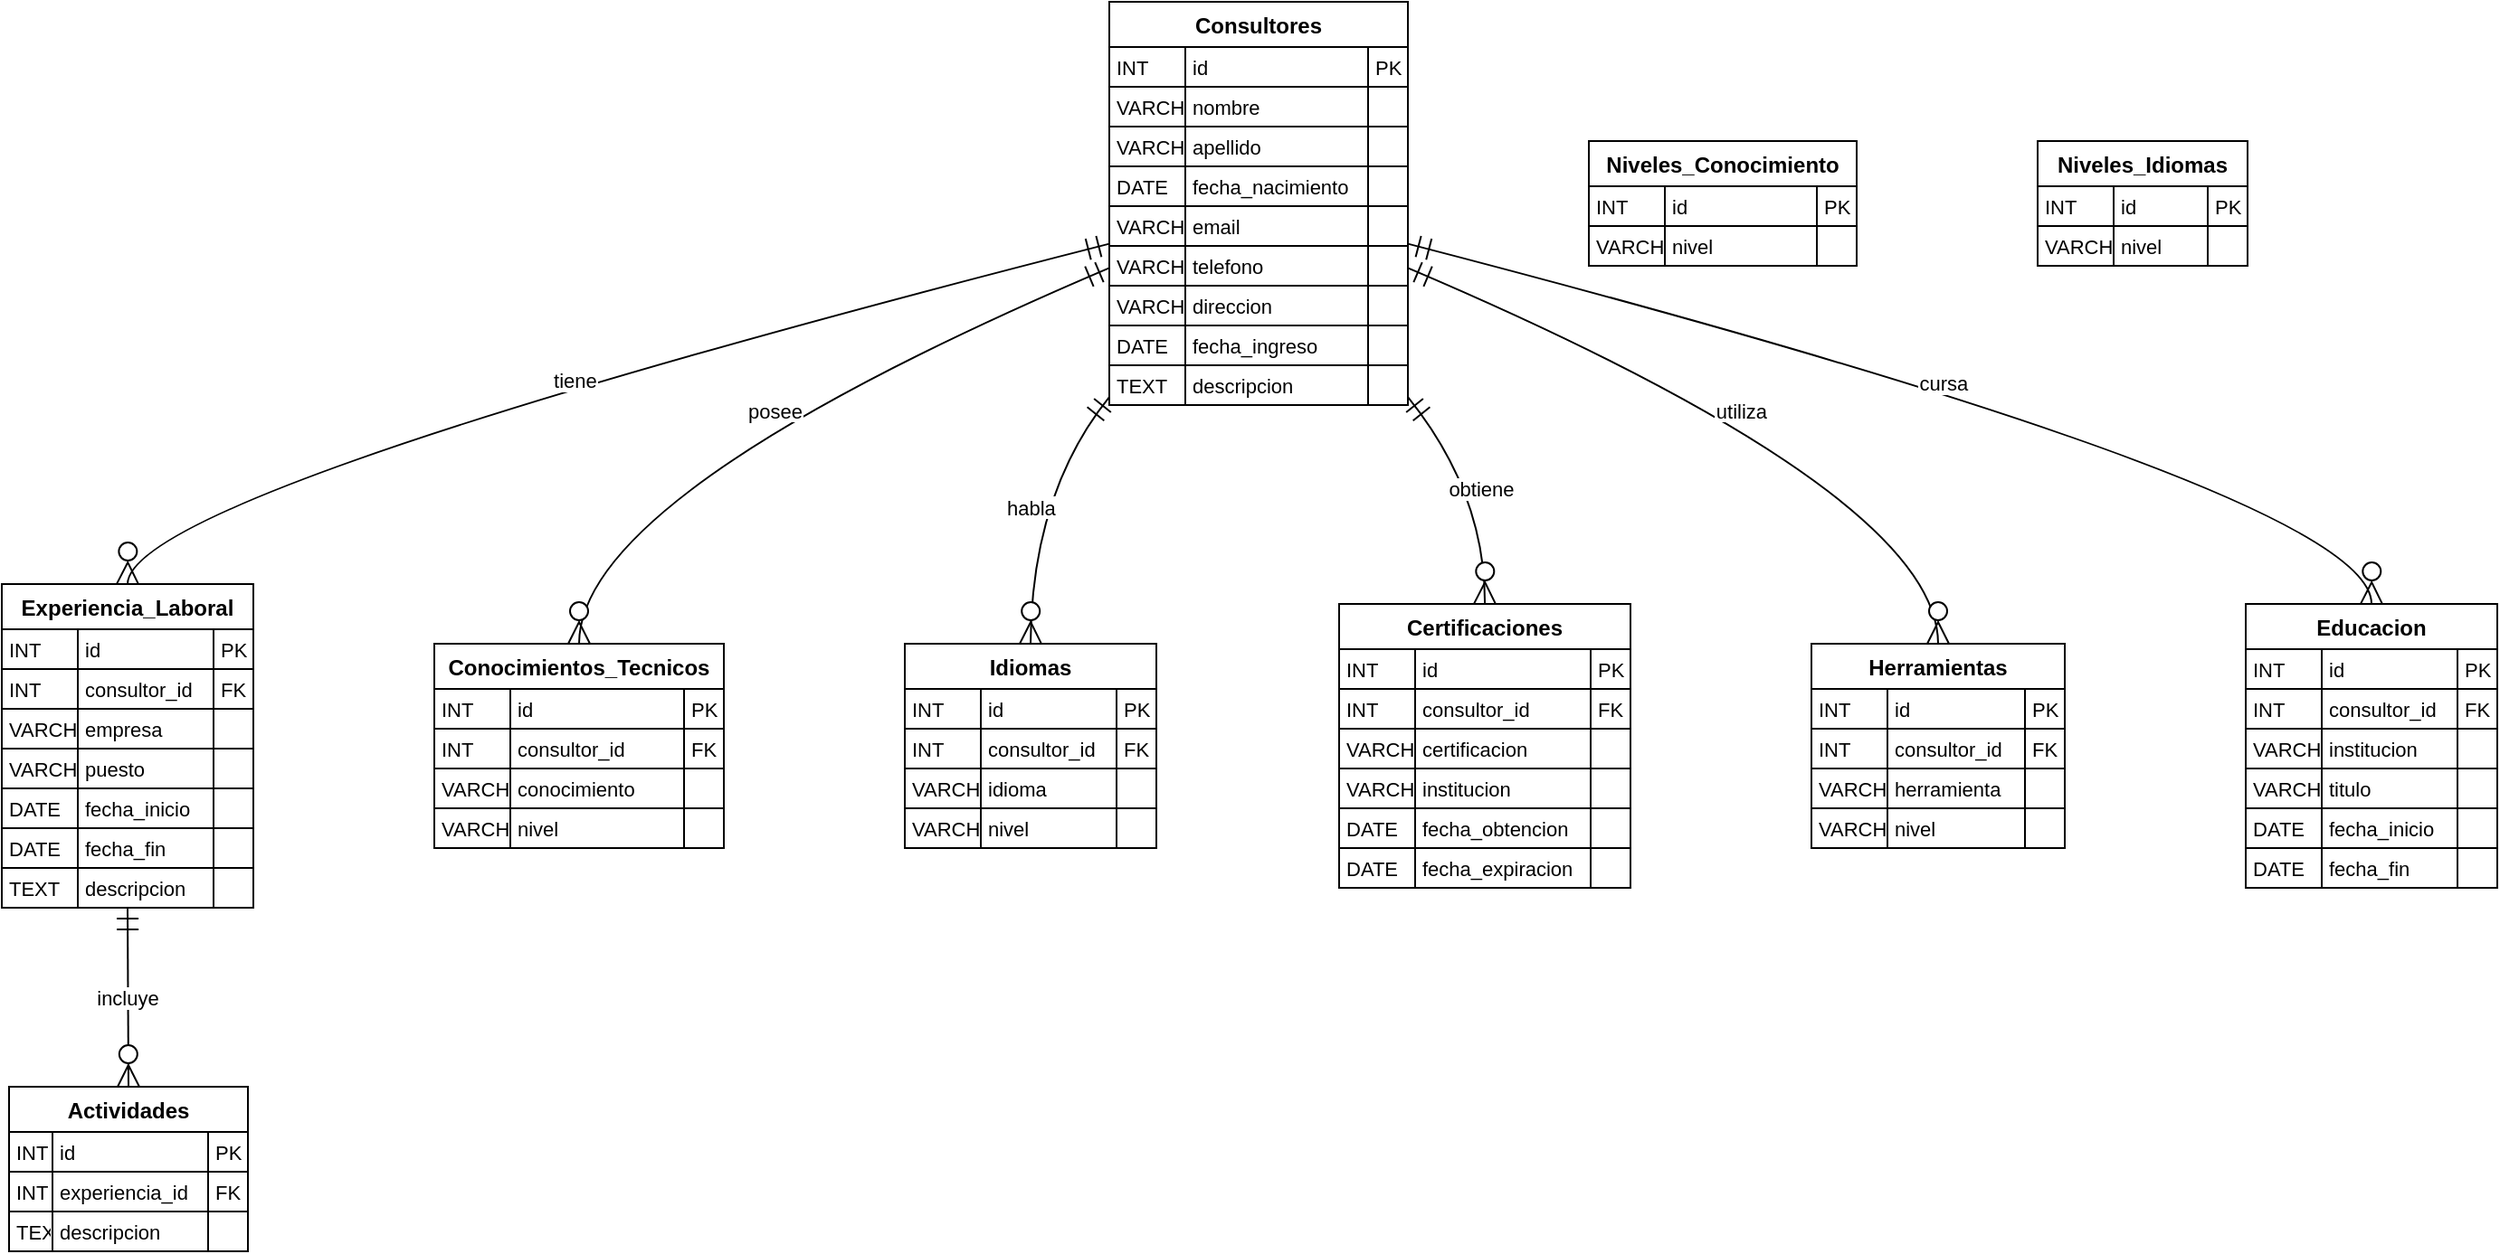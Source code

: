 <mxfile version="26.0.7">
  <diagram name="Página-1" id="1IAIpliTTC0-UXr9Niyn">
    <mxGraphModel dx="1206" dy="1090" grid="1" gridSize="10" guides="1" tooltips="1" connect="1" arrows="1" fold="1" page="1" pageScale="1" pageWidth="827" pageHeight="1169" math="0" shadow="0">
      <root>
        <mxCell id="0" />
        <mxCell id="1" parent="0" />
        <mxCell id="ayqiH9Zas3Dbfi3kpRQp-1" value="Consultores" style="shape=table;startSize=25;container=1;collapsible=0;childLayout=tableLayout;fixedRows=1;rowLines=1;fontStyle=1;align=center;resizeLast=1;" vertex="1" parent="1">
          <mxGeometry x="632" y="20" width="165" height="223" as="geometry" />
        </mxCell>
        <mxCell id="ayqiH9Zas3Dbfi3kpRQp-2" style="shape=tableRow;horizontal=0;startSize=0;swimlaneHead=0;swimlaneBody=0;fillColor=none;collapsible=0;dropTarget=0;points=[[0,0.5],[1,0.5]];portConstraint=eastwest;top=0;left=0;right=0;bottom=0;" vertex="1" parent="ayqiH9Zas3Dbfi3kpRQp-1">
          <mxGeometry y="25" width="165" height="22" as="geometry" />
        </mxCell>
        <mxCell id="ayqiH9Zas3Dbfi3kpRQp-3" value="INT" style="shape=partialRectangle;connectable=0;fillColor=none;top=0;left=0;bottom=0;right=0;align=left;spacingLeft=2;overflow=hidden;fontSize=11;" vertex="1" parent="ayqiH9Zas3Dbfi3kpRQp-2">
          <mxGeometry width="42" height="22" as="geometry">
            <mxRectangle width="42" height="22" as="alternateBounds" />
          </mxGeometry>
        </mxCell>
        <mxCell id="ayqiH9Zas3Dbfi3kpRQp-4" value="id" style="shape=partialRectangle;connectable=0;fillColor=none;top=0;left=0;bottom=0;right=0;align=left;spacingLeft=2;overflow=hidden;fontSize=11;" vertex="1" parent="ayqiH9Zas3Dbfi3kpRQp-2">
          <mxGeometry x="42" width="101" height="22" as="geometry">
            <mxRectangle width="101" height="22" as="alternateBounds" />
          </mxGeometry>
        </mxCell>
        <mxCell id="ayqiH9Zas3Dbfi3kpRQp-5" value="PK" style="shape=partialRectangle;connectable=0;fillColor=none;top=0;left=0;bottom=0;right=0;align=left;spacingLeft=2;overflow=hidden;fontSize=11;" vertex="1" parent="ayqiH9Zas3Dbfi3kpRQp-2">
          <mxGeometry x="143" width="22" height="22" as="geometry">
            <mxRectangle width="22" height="22" as="alternateBounds" />
          </mxGeometry>
        </mxCell>
        <mxCell id="ayqiH9Zas3Dbfi3kpRQp-6" style="shape=tableRow;horizontal=0;startSize=0;swimlaneHead=0;swimlaneBody=0;fillColor=none;collapsible=0;dropTarget=0;points=[[0,0.5],[1,0.5]];portConstraint=eastwest;top=0;left=0;right=0;bottom=0;" vertex="1" parent="ayqiH9Zas3Dbfi3kpRQp-1">
          <mxGeometry y="47" width="165" height="22" as="geometry" />
        </mxCell>
        <mxCell id="ayqiH9Zas3Dbfi3kpRQp-7" value="VARCHAR" style="shape=partialRectangle;connectable=0;fillColor=none;top=0;left=0;bottom=0;right=0;align=left;spacingLeft=2;overflow=hidden;fontSize=11;" vertex="1" parent="ayqiH9Zas3Dbfi3kpRQp-6">
          <mxGeometry width="42" height="22" as="geometry">
            <mxRectangle width="42" height="22" as="alternateBounds" />
          </mxGeometry>
        </mxCell>
        <mxCell id="ayqiH9Zas3Dbfi3kpRQp-8" value="nombre" style="shape=partialRectangle;connectable=0;fillColor=none;top=0;left=0;bottom=0;right=0;align=left;spacingLeft=2;overflow=hidden;fontSize=11;" vertex="1" parent="ayqiH9Zas3Dbfi3kpRQp-6">
          <mxGeometry x="42" width="101" height="22" as="geometry">
            <mxRectangle width="101" height="22" as="alternateBounds" />
          </mxGeometry>
        </mxCell>
        <mxCell id="ayqiH9Zas3Dbfi3kpRQp-9" value="" style="shape=partialRectangle;connectable=0;fillColor=none;top=0;left=0;bottom=0;right=0;align=left;spacingLeft=2;overflow=hidden;fontSize=11;" vertex="1" parent="ayqiH9Zas3Dbfi3kpRQp-6">
          <mxGeometry x="143" width="22" height="22" as="geometry">
            <mxRectangle width="22" height="22" as="alternateBounds" />
          </mxGeometry>
        </mxCell>
        <mxCell id="ayqiH9Zas3Dbfi3kpRQp-10" style="shape=tableRow;horizontal=0;startSize=0;swimlaneHead=0;swimlaneBody=0;fillColor=none;collapsible=0;dropTarget=0;points=[[0,0.5],[1,0.5]];portConstraint=eastwest;top=0;left=0;right=0;bottom=0;" vertex="1" parent="ayqiH9Zas3Dbfi3kpRQp-1">
          <mxGeometry y="69" width="165" height="22" as="geometry" />
        </mxCell>
        <mxCell id="ayqiH9Zas3Dbfi3kpRQp-11" value="VARCHAR" style="shape=partialRectangle;connectable=0;fillColor=none;top=0;left=0;bottom=0;right=0;align=left;spacingLeft=2;overflow=hidden;fontSize=11;" vertex="1" parent="ayqiH9Zas3Dbfi3kpRQp-10">
          <mxGeometry width="42" height="22" as="geometry">
            <mxRectangle width="42" height="22" as="alternateBounds" />
          </mxGeometry>
        </mxCell>
        <mxCell id="ayqiH9Zas3Dbfi3kpRQp-12" value="apellido" style="shape=partialRectangle;connectable=0;fillColor=none;top=0;left=0;bottom=0;right=0;align=left;spacingLeft=2;overflow=hidden;fontSize=11;" vertex="1" parent="ayqiH9Zas3Dbfi3kpRQp-10">
          <mxGeometry x="42" width="101" height="22" as="geometry">
            <mxRectangle width="101" height="22" as="alternateBounds" />
          </mxGeometry>
        </mxCell>
        <mxCell id="ayqiH9Zas3Dbfi3kpRQp-13" value="" style="shape=partialRectangle;connectable=0;fillColor=none;top=0;left=0;bottom=0;right=0;align=left;spacingLeft=2;overflow=hidden;fontSize=11;" vertex="1" parent="ayqiH9Zas3Dbfi3kpRQp-10">
          <mxGeometry x="143" width="22" height="22" as="geometry">
            <mxRectangle width="22" height="22" as="alternateBounds" />
          </mxGeometry>
        </mxCell>
        <mxCell id="ayqiH9Zas3Dbfi3kpRQp-14" style="shape=tableRow;horizontal=0;startSize=0;swimlaneHead=0;swimlaneBody=0;fillColor=none;collapsible=0;dropTarget=0;points=[[0,0.5],[1,0.5]];portConstraint=eastwest;top=0;left=0;right=0;bottom=0;" vertex="1" parent="ayqiH9Zas3Dbfi3kpRQp-1">
          <mxGeometry y="91" width="165" height="22" as="geometry" />
        </mxCell>
        <mxCell id="ayqiH9Zas3Dbfi3kpRQp-15" value="DATE" style="shape=partialRectangle;connectable=0;fillColor=none;top=0;left=0;bottom=0;right=0;align=left;spacingLeft=2;overflow=hidden;fontSize=11;" vertex="1" parent="ayqiH9Zas3Dbfi3kpRQp-14">
          <mxGeometry width="42" height="22" as="geometry">
            <mxRectangle width="42" height="22" as="alternateBounds" />
          </mxGeometry>
        </mxCell>
        <mxCell id="ayqiH9Zas3Dbfi3kpRQp-16" value="fecha_nacimiento" style="shape=partialRectangle;connectable=0;fillColor=none;top=0;left=0;bottom=0;right=0;align=left;spacingLeft=2;overflow=hidden;fontSize=11;" vertex="1" parent="ayqiH9Zas3Dbfi3kpRQp-14">
          <mxGeometry x="42" width="101" height="22" as="geometry">
            <mxRectangle width="101" height="22" as="alternateBounds" />
          </mxGeometry>
        </mxCell>
        <mxCell id="ayqiH9Zas3Dbfi3kpRQp-17" value="" style="shape=partialRectangle;connectable=0;fillColor=none;top=0;left=0;bottom=0;right=0;align=left;spacingLeft=2;overflow=hidden;fontSize=11;" vertex="1" parent="ayqiH9Zas3Dbfi3kpRQp-14">
          <mxGeometry x="143" width="22" height="22" as="geometry">
            <mxRectangle width="22" height="22" as="alternateBounds" />
          </mxGeometry>
        </mxCell>
        <mxCell id="ayqiH9Zas3Dbfi3kpRQp-18" style="shape=tableRow;horizontal=0;startSize=0;swimlaneHead=0;swimlaneBody=0;fillColor=none;collapsible=0;dropTarget=0;points=[[0,0.5],[1,0.5]];portConstraint=eastwest;top=0;left=0;right=0;bottom=0;" vertex="1" parent="ayqiH9Zas3Dbfi3kpRQp-1">
          <mxGeometry y="113" width="165" height="22" as="geometry" />
        </mxCell>
        <mxCell id="ayqiH9Zas3Dbfi3kpRQp-19" value="VARCHAR" style="shape=partialRectangle;connectable=0;fillColor=none;top=0;left=0;bottom=0;right=0;align=left;spacingLeft=2;overflow=hidden;fontSize=11;" vertex="1" parent="ayqiH9Zas3Dbfi3kpRQp-18">
          <mxGeometry width="42" height="22" as="geometry">
            <mxRectangle width="42" height="22" as="alternateBounds" />
          </mxGeometry>
        </mxCell>
        <mxCell id="ayqiH9Zas3Dbfi3kpRQp-20" value="email" style="shape=partialRectangle;connectable=0;fillColor=none;top=0;left=0;bottom=0;right=0;align=left;spacingLeft=2;overflow=hidden;fontSize=11;" vertex="1" parent="ayqiH9Zas3Dbfi3kpRQp-18">
          <mxGeometry x="42" width="101" height="22" as="geometry">
            <mxRectangle width="101" height="22" as="alternateBounds" />
          </mxGeometry>
        </mxCell>
        <mxCell id="ayqiH9Zas3Dbfi3kpRQp-21" value="" style="shape=partialRectangle;connectable=0;fillColor=none;top=0;left=0;bottom=0;right=0;align=left;spacingLeft=2;overflow=hidden;fontSize=11;" vertex="1" parent="ayqiH9Zas3Dbfi3kpRQp-18">
          <mxGeometry x="143" width="22" height="22" as="geometry">
            <mxRectangle width="22" height="22" as="alternateBounds" />
          </mxGeometry>
        </mxCell>
        <mxCell id="ayqiH9Zas3Dbfi3kpRQp-22" style="shape=tableRow;horizontal=0;startSize=0;swimlaneHead=0;swimlaneBody=0;fillColor=none;collapsible=0;dropTarget=0;points=[[0,0.5],[1,0.5]];portConstraint=eastwest;top=0;left=0;right=0;bottom=0;" vertex="1" parent="ayqiH9Zas3Dbfi3kpRQp-1">
          <mxGeometry y="135" width="165" height="22" as="geometry" />
        </mxCell>
        <mxCell id="ayqiH9Zas3Dbfi3kpRQp-23" value="VARCHAR" style="shape=partialRectangle;connectable=0;fillColor=none;top=0;left=0;bottom=0;right=0;align=left;spacingLeft=2;overflow=hidden;fontSize=11;" vertex="1" parent="ayqiH9Zas3Dbfi3kpRQp-22">
          <mxGeometry width="42" height="22" as="geometry">
            <mxRectangle width="42" height="22" as="alternateBounds" />
          </mxGeometry>
        </mxCell>
        <mxCell id="ayqiH9Zas3Dbfi3kpRQp-24" value="telefono" style="shape=partialRectangle;connectable=0;fillColor=none;top=0;left=0;bottom=0;right=0;align=left;spacingLeft=2;overflow=hidden;fontSize=11;" vertex="1" parent="ayqiH9Zas3Dbfi3kpRQp-22">
          <mxGeometry x="42" width="101" height="22" as="geometry">
            <mxRectangle width="101" height="22" as="alternateBounds" />
          </mxGeometry>
        </mxCell>
        <mxCell id="ayqiH9Zas3Dbfi3kpRQp-25" value="" style="shape=partialRectangle;connectable=0;fillColor=none;top=0;left=0;bottom=0;right=0;align=left;spacingLeft=2;overflow=hidden;fontSize=11;" vertex="1" parent="ayqiH9Zas3Dbfi3kpRQp-22">
          <mxGeometry x="143" width="22" height="22" as="geometry">
            <mxRectangle width="22" height="22" as="alternateBounds" />
          </mxGeometry>
        </mxCell>
        <mxCell id="ayqiH9Zas3Dbfi3kpRQp-26" style="shape=tableRow;horizontal=0;startSize=0;swimlaneHead=0;swimlaneBody=0;fillColor=none;collapsible=0;dropTarget=0;points=[[0,0.5],[1,0.5]];portConstraint=eastwest;top=0;left=0;right=0;bottom=0;" vertex="1" parent="ayqiH9Zas3Dbfi3kpRQp-1">
          <mxGeometry y="157" width="165" height="22" as="geometry" />
        </mxCell>
        <mxCell id="ayqiH9Zas3Dbfi3kpRQp-27" value="VARCHAR" style="shape=partialRectangle;connectable=0;fillColor=none;top=0;left=0;bottom=0;right=0;align=left;spacingLeft=2;overflow=hidden;fontSize=11;" vertex="1" parent="ayqiH9Zas3Dbfi3kpRQp-26">
          <mxGeometry width="42" height="22" as="geometry">
            <mxRectangle width="42" height="22" as="alternateBounds" />
          </mxGeometry>
        </mxCell>
        <mxCell id="ayqiH9Zas3Dbfi3kpRQp-28" value="direccion" style="shape=partialRectangle;connectable=0;fillColor=none;top=0;left=0;bottom=0;right=0;align=left;spacingLeft=2;overflow=hidden;fontSize=11;" vertex="1" parent="ayqiH9Zas3Dbfi3kpRQp-26">
          <mxGeometry x="42" width="101" height="22" as="geometry">
            <mxRectangle width="101" height="22" as="alternateBounds" />
          </mxGeometry>
        </mxCell>
        <mxCell id="ayqiH9Zas3Dbfi3kpRQp-29" value="" style="shape=partialRectangle;connectable=0;fillColor=none;top=0;left=0;bottom=0;right=0;align=left;spacingLeft=2;overflow=hidden;fontSize=11;" vertex="1" parent="ayqiH9Zas3Dbfi3kpRQp-26">
          <mxGeometry x="143" width="22" height="22" as="geometry">
            <mxRectangle width="22" height="22" as="alternateBounds" />
          </mxGeometry>
        </mxCell>
        <mxCell id="ayqiH9Zas3Dbfi3kpRQp-30" style="shape=tableRow;horizontal=0;startSize=0;swimlaneHead=0;swimlaneBody=0;fillColor=none;collapsible=0;dropTarget=0;points=[[0,0.5],[1,0.5]];portConstraint=eastwest;top=0;left=0;right=0;bottom=0;" vertex="1" parent="ayqiH9Zas3Dbfi3kpRQp-1">
          <mxGeometry y="179" width="165" height="22" as="geometry" />
        </mxCell>
        <mxCell id="ayqiH9Zas3Dbfi3kpRQp-31" value="DATE" style="shape=partialRectangle;connectable=0;fillColor=none;top=0;left=0;bottom=0;right=0;align=left;spacingLeft=2;overflow=hidden;fontSize=11;" vertex="1" parent="ayqiH9Zas3Dbfi3kpRQp-30">
          <mxGeometry width="42" height="22" as="geometry">
            <mxRectangle width="42" height="22" as="alternateBounds" />
          </mxGeometry>
        </mxCell>
        <mxCell id="ayqiH9Zas3Dbfi3kpRQp-32" value="fecha_ingreso" style="shape=partialRectangle;connectable=0;fillColor=none;top=0;left=0;bottom=0;right=0;align=left;spacingLeft=2;overflow=hidden;fontSize=11;" vertex="1" parent="ayqiH9Zas3Dbfi3kpRQp-30">
          <mxGeometry x="42" width="101" height="22" as="geometry">
            <mxRectangle width="101" height="22" as="alternateBounds" />
          </mxGeometry>
        </mxCell>
        <mxCell id="ayqiH9Zas3Dbfi3kpRQp-33" value="" style="shape=partialRectangle;connectable=0;fillColor=none;top=0;left=0;bottom=0;right=0;align=left;spacingLeft=2;overflow=hidden;fontSize=11;" vertex="1" parent="ayqiH9Zas3Dbfi3kpRQp-30">
          <mxGeometry x="143" width="22" height="22" as="geometry">
            <mxRectangle width="22" height="22" as="alternateBounds" />
          </mxGeometry>
        </mxCell>
        <mxCell id="ayqiH9Zas3Dbfi3kpRQp-34" style="shape=tableRow;horizontal=0;startSize=0;swimlaneHead=0;swimlaneBody=0;fillColor=none;collapsible=0;dropTarget=0;points=[[0,0.5],[1,0.5]];portConstraint=eastwest;top=0;left=0;right=0;bottom=0;" vertex="1" parent="ayqiH9Zas3Dbfi3kpRQp-1">
          <mxGeometry y="201" width="165" height="22" as="geometry" />
        </mxCell>
        <mxCell id="ayqiH9Zas3Dbfi3kpRQp-35" value="TEXT" style="shape=partialRectangle;connectable=0;fillColor=none;top=0;left=0;bottom=0;right=0;align=left;spacingLeft=2;overflow=hidden;fontSize=11;" vertex="1" parent="ayqiH9Zas3Dbfi3kpRQp-34">
          <mxGeometry width="42" height="22" as="geometry">
            <mxRectangle width="42" height="22" as="alternateBounds" />
          </mxGeometry>
        </mxCell>
        <mxCell id="ayqiH9Zas3Dbfi3kpRQp-36" value="descripcion" style="shape=partialRectangle;connectable=0;fillColor=none;top=0;left=0;bottom=0;right=0;align=left;spacingLeft=2;overflow=hidden;fontSize=11;" vertex="1" parent="ayqiH9Zas3Dbfi3kpRQp-34">
          <mxGeometry x="42" width="101" height="22" as="geometry">
            <mxRectangle width="101" height="22" as="alternateBounds" />
          </mxGeometry>
        </mxCell>
        <mxCell id="ayqiH9Zas3Dbfi3kpRQp-37" value="" style="shape=partialRectangle;connectable=0;fillColor=none;top=0;left=0;bottom=0;right=0;align=left;spacingLeft=2;overflow=hidden;fontSize=11;" vertex="1" parent="ayqiH9Zas3Dbfi3kpRQp-34">
          <mxGeometry x="143" width="22" height="22" as="geometry">
            <mxRectangle width="22" height="22" as="alternateBounds" />
          </mxGeometry>
        </mxCell>
        <mxCell id="ayqiH9Zas3Dbfi3kpRQp-38" value="Experiencia_Laboral" style="shape=table;startSize=25;container=1;collapsible=0;childLayout=tableLayout;fixedRows=1;rowLines=1;fontStyle=1;align=center;resizeLast=1;" vertex="1" parent="1">
          <mxGeometry x="20" y="342" width="139" height="179" as="geometry" />
        </mxCell>
        <mxCell id="ayqiH9Zas3Dbfi3kpRQp-39" style="shape=tableRow;horizontal=0;startSize=0;swimlaneHead=0;swimlaneBody=0;fillColor=none;collapsible=0;dropTarget=0;points=[[0,0.5],[1,0.5]];portConstraint=eastwest;top=0;left=0;right=0;bottom=0;" vertex="1" parent="ayqiH9Zas3Dbfi3kpRQp-38">
          <mxGeometry y="25" width="139" height="22" as="geometry" />
        </mxCell>
        <mxCell id="ayqiH9Zas3Dbfi3kpRQp-40" value="INT" style="shape=partialRectangle;connectable=0;fillColor=none;top=0;left=0;bottom=0;right=0;align=left;spacingLeft=2;overflow=hidden;fontSize=11;" vertex="1" parent="ayqiH9Zas3Dbfi3kpRQp-39">
          <mxGeometry width="42" height="22" as="geometry">
            <mxRectangle width="42" height="22" as="alternateBounds" />
          </mxGeometry>
        </mxCell>
        <mxCell id="ayqiH9Zas3Dbfi3kpRQp-41" value="id" style="shape=partialRectangle;connectable=0;fillColor=none;top=0;left=0;bottom=0;right=0;align=left;spacingLeft=2;overflow=hidden;fontSize=11;" vertex="1" parent="ayqiH9Zas3Dbfi3kpRQp-39">
          <mxGeometry x="42" width="75" height="22" as="geometry">
            <mxRectangle width="75" height="22" as="alternateBounds" />
          </mxGeometry>
        </mxCell>
        <mxCell id="ayqiH9Zas3Dbfi3kpRQp-42" value="PK" style="shape=partialRectangle;connectable=0;fillColor=none;top=0;left=0;bottom=0;right=0;align=left;spacingLeft=2;overflow=hidden;fontSize=11;" vertex="1" parent="ayqiH9Zas3Dbfi3kpRQp-39">
          <mxGeometry x="117" width="22" height="22" as="geometry">
            <mxRectangle width="22" height="22" as="alternateBounds" />
          </mxGeometry>
        </mxCell>
        <mxCell id="ayqiH9Zas3Dbfi3kpRQp-43" style="shape=tableRow;horizontal=0;startSize=0;swimlaneHead=0;swimlaneBody=0;fillColor=none;collapsible=0;dropTarget=0;points=[[0,0.5],[1,0.5]];portConstraint=eastwest;top=0;left=0;right=0;bottom=0;" vertex="1" parent="ayqiH9Zas3Dbfi3kpRQp-38">
          <mxGeometry y="47" width="139" height="22" as="geometry" />
        </mxCell>
        <mxCell id="ayqiH9Zas3Dbfi3kpRQp-44" value="INT" style="shape=partialRectangle;connectable=0;fillColor=none;top=0;left=0;bottom=0;right=0;align=left;spacingLeft=2;overflow=hidden;fontSize=11;" vertex="1" parent="ayqiH9Zas3Dbfi3kpRQp-43">
          <mxGeometry width="42" height="22" as="geometry">
            <mxRectangle width="42" height="22" as="alternateBounds" />
          </mxGeometry>
        </mxCell>
        <mxCell id="ayqiH9Zas3Dbfi3kpRQp-45" value="consultor_id" style="shape=partialRectangle;connectable=0;fillColor=none;top=0;left=0;bottom=0;right=0;align=left;spacingLeft=2;overflow=hidden;fontSize=11;" vertex="1" parent="ayqiH9Zas3Dbfi3kpRQp-43">
          <mxGeometry x="42" width="75" height="22" as="geometry">
            <mxRectangle width="75" height="22" as="alternateBounds" />
          </mxGeometry>
        </mxCell>
        <mxCell id="ayqiH9Zas3Dbfi3kpRQp-46" value="FK" style="shape=partialRectangle;connectable=0;fillColor=none;top=0;left=0;bottom=0;right=0;align=left;spacingLeft=2;overflow=hidden;fontSize=11;" vertex="1" parent="ayqiH9Zas3Dbfi3kpRQp-43">
          <mxGeometry x="117" width="22" height="22" as="geometry">
            <mxRectangle width="22" height="22" as="alternateBounds" />
          </mxGeometry>
        </mxCell>
        <mxCell id="ayqiH9Zas3Dbfi3kpRQp-47" style="shape=tableRow;horizontal=0;startSize=0;swimlaneHead=0;swimlaneBody=0;fillColor=none;collapsible=0;dropTarget=0;points=[[0,0.5],[1,0.5]];portConstraint=eastwest;top=0;left=0;right=0;bottom=0;" vertex="1" parent="ayqiH9Zas3Dbfi3kpRQp-38">
          <mxGeometry y="69" width="139" height="22" as="geometry" />
        </mxCell>
        <mxCell id="ayqiH9Zas3Dbfi3kpRQp-48" value="VARCHAR" style="shape=partialRectangle;connectable=0;fillColor=none;top=0;left=0;bottom=0;right=0;align=left;spacingLeft=2;overflow=hidden;fontSize=11;" vertex="1" parent="ayqiH9Zas3Dbfi3kpRQp-47">
          <mxGeometry width="42" height="22" as="geometry">
            <mxRectangle width="42" height="22" as="alternateBounds" />
          </mxGeometry>
        </mxCell>
        <mxCell id="ayqiH9Zas3Dbfi3kpRQp-49" value="empresa" style="shape=partialRectangle;connectable=0;fillColor=none;top=0;left=0;bottom=0;right=0;align=left;spacingLeft=2;overflow=hidden;fontSize=11;" vertex="1" parent="ayqiH9Zas3Dbfi3kpRQp-47">
          <mxGeometry x="42" width="75" height="22" as="geometry">
            <mxRectangle width="75" height="22" as="alternateBounds" />
          </mxGeometry>
        </mxCell>
        <mxCell id="ayqiH9Zas3Dbfi3kpRQp-50" value="" style="shape=partialRectangle;connectable=0;fillColor=none;top=0;left=0;bottom=0;right=0;align=left;spacingLeft=2;overflow=hidden;fontSize=11;" vertex="1" parent="ayqiH9Zas3Dbfi3kpRQp-47">
          <mxGeometry x="117" width="22" height="22" as="geometry">
            <mxRectangle width="22" height="22" as="alternateBounds" />
          </mxGeometry>
        </mxCell>
        <mxCell id="ayqiH9Zas3Dbfi3kpRQp-51" style="shape=tableRow;horizontal=0;startSize=0;swimlaneHead=0;swimlaneBody=0;fillColor=none;collapsible=0;dropTarget=0;points=[[0,0.5],[1,0.5]];portConstraint=eastwest;top=0;left=0;right=0;bottom=0;" vertex="1" parent="ayqiH9Zas3Dbfi3kpRQp-38">
          <mxGeometry y="91" width="139" height="22" as="geometry" />
        </mxCell>
        <mxCell id="ayqiH9Zas3Dbfi3kpRQp-52" value="VARCHAR" style="shape=partialRectangle;connectable=0;fillColor=none;top=0;left=0;bottom=0;right=0;align=left;spacingLeft=2;overflow=hidden;fontSize=11;" vertex="1" parent="ayqiH9Zas3Dbfi3kpRQp-51">
          <mxGeometry width="42" height="22" as="geometry">
            <mxRectangle width="42" height="22" as="alternateBounds" />
          </mxGeometry>
        </mxCell>
        <mxCell id="ayqiH9Zas3Dbfi3kpRQp-53" value="puesto" style="shape=partialRectangle;connectable=0;fillColor=none;top=0;left=0;bottom=0;right=0;align=left;spacingLeft=2;overflow=hidden;fontSize=11;" vertex="1" parent="ayqiH9Zas3Dbfi3kpRQp-51">
          <mxGeometry x="42" width="75" height="22" as="geometry">
            <mxRectangle width="75" height="22" as="alternateBounds" />
          </mxGeometry>
        </mxCell>
        <mxCell id="ayqiH9Zas3Dbfi3kpRQp-54" value="" style="shape=partialRectangle;connectable=0;fillColor=none;top=0;left=0;bottom=0;right=0;align=left;spacingLeft=2;overflow=hidden;fontSize=11;" vertex="1" parent="ayqiH9Zas3Dbfi3kpRQp-51">
          <mxGeometry x="117" width="22" height="22" as="geometry">
            <mxRectangle width="22" height="22" as="alternateBounds" />
          </mxGeometry>
        </mxCell>
        <mxCell id="ayqiH9Zas3Dbfi3kpRQp-55" style="shape=tableRow;horizontal=0;startSize=0;swimlaneHead=0;swimlaneBody=0;fillColor=none;collapsible=0;dropTarget=0;points=[[0,0.5],[1,0.5]];portConstraint=eastwest;top=0;left=0;right=0;bottom=0;" vertex="1" parent="ayqiH9Zas3Dbfi3kpRQp-38">
          <mxGeometry y="113" width="139" height="22" as="geometry" />
        </mxCell>
        <mxCell id="ayqiH9Zas3Dbfi3kpRQp-56" value="DATE" style="shape=partialRectangle;connectable=0;fillColor=none;top=0;left=0;bottom=0;right=0;align=left;spacingLeft=2;overflow=hidden;fontSize=11;" vertex="1" parent="ayqiH9Zas3Dbfi3kpRQp-55">
          <mxGeometry width="42" height="22" as="geometry">
            <mxRectangle width="42" height="22" as="alternateBounds" />
          </mxGeometry>
        </mxCell>
        <mxCell id="ayqiH9Zas3Dbfi3kpRQp-57" value="fecha_inicio" style="shape=partialRectangle;connectable=0;fillColor=none;top=0;left=0;bottom=0;right=0;align=left;spacingLeft=2;overflow=hidden;fontSize=11;" vertex="1" parent="ayqiH9Zas3Dbfi3kpRQp-55">
          <mxGeometry x="42" width="75" height="22" as="geometry">
            <mxRectangle width="75" height="22" as="alternateBounds" />
          </mxGeometry>
        </mxCell>
        <mxCell id="ayqiH9Zas3Dbfi3kpRQp-58" value="" style="shape=partialRectangle;connectable=0;fillColor=none;top=0;left=0;bottom=0;right=0;align=left;spacingLeft=2;overflow=hidden;fontSize=11;" vertex="1" parent="ayqiH9Zas3Dbfi3kpRQp-55">
          <mxGeometry x="117" width="22" height="22" as="geometry">
            <mxRectangle width="22" height="22" as="alternateBounds" />
          </mxGeometry>
        </mxCell>
        <mxCell id="ayqiH9Zas3Dbfi3kpRQp-59" style="shape=tableRow;horizontal=0;startSize=0;swimlaneHead=0;swimlaneBody=0;fillColor=none;collapsible=0;dropTarget=0;points=[[0,0.5],[1,0.5]];portConstraint=eastwest;top=0;left=0;right=0;bottom=0;" vertex="1" parent="ayqiH9Zas3Dbfi3kpRQp-38">
          <mxGeometry y="135" width="139" height="22" as="geometry" />
        </mxCell>
        <mxCell id="ayqiH9Zas3Dbfi3kpRQp-60" value="DATE" style="shape=partialRectangle;connectable=0;fillColor=none;top=0;left=0;bottom=0;right=0;align=left;spacingLeft=2;overflow=hidden;fontSize=11;" vertex="1" parent="ayqiH9Zas3Dbfi3kpRQp-59">
          <mxGeometry width="42" height="22" as="geometry">
            <mxRectangle width="42" height="22" as="alternateBounds" />
          </mxGeometry>
        </mxCell>
        <mxCell id="ayqiH9Zas3Dbfi3kpRQp-61" value="fecha_fin" style="shape=partialRectangle;connectable=0;fillColor=none;top=0;left=0;bottom=0;right=0;align=left;spacingLeft=2;overflow=hidden;fontSize=11;" vertex="1" parent="ayqiH9Zas3Dbfi3kpRQp-59">
          <mxGeometry x="42" width="75" height="22" as="geometry">
            <mxRectangle width="75" height="22" as="alternateBounds" />
          </mxGeometry>
        </mxCell>
        <mxCell id="ayqiH9Zas3Dbfi3kpRQp-62" value="" style="shape=partialRectangle;connectable=0;fillColor=none;top=0;left=0;bottom=0;right=0;align=left;spacingLeft=2;overflow=hidden;fontSize=11;" vertex="1" parent="ayqiH9Zas3Dbfi3kpRQp-59">
          <mxGeometry x="117" width="22" height="22" as="geometry">
            <mxRectangle width="22" height="22" as="alternateBounds" />
          </mxGeometry>
        </mxCell>
        <mxCell id="ayqiH9Zas3Dbfi3kpRQp-63" style="shape=tableRow;horizontal=0;startSize=0;swimlaneHead=0;swimlaneBody=0;fillColor=none;collapsible=0;dropTarget=0;points=[[0,0.5],[1,0.5]];portConstraint=eastwest;top=0;left=0;right=0;bottom=0;" vertex="1" parent="ayqiH9Zas3Dbfi3kpRQp-38">
          <mxGeometry y="157" width="139" height="22" as="geometry" />
        </mxCell>
        <mxCell id="ayqiH9Zas3Dbfi3kpRQp-64" value="TEXT" style="shape=partialRectangle;connectable=0;fillColor=none;top=0;left=0;bottom=0;right=0;align=left;spacingLeft=2;overflow=hidden;fontSize=11;" vertex="1" parent="ayqiH9Zas3Dbfi3kpRQp-63">
          <mxGeometry width="42" height="22" as="geometry">
            <mxRectangle width="42" height="22" as="alternateBounds" />
          </mxGeometry>
        </mxCell>
        <mxCell id="ayqiH9Zas3Dbfi3kpRQp-65" value="descripcion" style="shape=partialRectangle;connectable=0;fillColor=none;top=0;left=0;bottom=0;right=0;align=left;spacingLeft=2;overflow=hidden;fontSize=11;" vertex="1" parent="ayqiH9Zas3Dbfi3kpRQp-63">
          <mxGeometry x="42" width="75" height="22" as="geometry">
            <mxRectangle width="75" height="22" as="alternateBounds" />
          </mxGeometry>
        </mxCell>
        <mxCell id="ayqiH9Zas3Dbfi3kpRQp-66" value="" style="shape=partialRectangle;connectable=0;fillColor=none;top=0;left=0;bottom=0;right=0;align=left;spacingLeft=2;overflow=hidden;fontSize=11;" vertex="1" parent="ayqiH9Zas3Dbfi3kpRQp-63">
          <mxGeometry x="117" width="22" height="22" as="geometry">
            <mxRectangle width="22" height="22" as="alternateBounds" />
          </mxGeometry>
        </mxCell>
        <mxCell id="ayqiH9Zas3Dbfi3kpRQp-67" value="Actividades" style="shape=table;startSize=25;container=1;collapsible=0;childLayout=tableLayout;fixedRows=1;rowLines=1;fontStyle=1;align=center;resizeLast=1;" vertex="1" parent="1">
          <mxGeometry x="24" y="620" width="132" height="91" as="geometry" />
        </mxCell>
        <mxCell id="ayqiH9Zas3Dbfi3kpRQp-68" style="shape=tableRow;horizontal=0;startSize=0;swimlaneHead=0;swimlaneBody=0;fillColor=none;collapsible=0;dropTarget=0;points=[[0,0.5],[1,0.5]];portConstraint=eastwest;top=0;left=0;right=0;bottom=0;" vertex="1" parent="ayqiH9Zas3Dbfi3kpRQp-67">
          <mxGeometry y="25" width="132" height="22" as="geometry" />
        </mxCell>
        <mxCell id="ayqiH9Zas3Dbfi3kpRQp-69" value="INT" style="shape=partialRectangle;connectable=0;fillColor=none;top=0;left=0;bottom=0;right=0;align=left;spacingLeft=2;overflow=hidden;fontSize=11;" vertex="1" parent="ayqiH9Zas3Dbfi3kpRQp-68">
          <mxGeometry width="24" height="22" as="geometry">
            <mxRectangle width="24" height="22" as="alternateBounds" />
          </mxGeometry>
        </mxCell>
        <mxCell id="ayqiH9Zas3Dbfi3kpRQp-70" value="id" style="shape=partialRectangle;connectable=0;fillColor=none;top=0;left=0;bottom=0;right=0;align=left;spacingLeft=2;overflow=hidden;fontSize=11;" vertex="1" parent="ayqiH9Zas3Dbfi3kpRQp-68">
          <mxGeometry x="24" width="86" height="22" as="geometry">
            <mxRectangle width="86" height="22" as="alternateBounds" />
          </mxGeometry>
        </mxCell>
        <mxCell id="ayqiH9Zas3Dbfi3kpRQp-71" value="PK" style="shape=partialRectangle;connectable=0;fillColor=none;top=0;left=0;bottom=0;right=0;align=left;spacingLeft=2;overflow=hidden;fontSize=11;" vertex="1" parent="ayqiH9Zas3Dbfi3kpRQp-68">
          <mxGeometry x="110" width="22" height="22" as="geometry">
            <mxRectangle width="22" height="22" as="alternateBounds" />
          </mxGeometry>
        </mxCell>
        <mxCell id="ayqiH9Zas3Dbfi3kpRQp-72" style="shape=tableRow;horizontal=0;startSize=0;swimlaneHead=0;swimlaneBody=0;fillColor=none;collapsible=0;dropTarget=0;points=[[0,0.5],[1,0.5]];portConstraint=eastwest;top=0;left=0;right=0;bottom=0;" vertex="1" parent="ayqiH9Zas3Dbfi3kpRQp-67">
          <mxGeometry y="47" width="132" height="22" as="geometry" />
        </mxCell>
        <mxCell id="ayqiH9Zas3Dbfi3kpRQp-73" value="INT" style="shape=partialRectangle;connectable=0;fillColor=none;top=0;left=0;bottom=0;right=0;align=left;spacingLeft=2;overflow=hidden;fontSize=11;" vertex="1" parent="ayqiH9Zas3Dbfi3kpRQp-72">
          <mxGeometry width="24" height="22" as="geometry">
            <mxRectangle width="24" height="22" as="alternateBounds" />
          </mxGeometry>
        </mxCell>
        <mxCell id="ayqiH9Zas3Dbfi3kpRQp-74" value="experiencia_id" style="shape=partialRectangle;connectable=0;fillColor=none;top=0;left=0;bottom=0;right=0;align=left;spacingLeft=2;overflow=hidden;fontSize=11;" vertex="1" parent="ayqiH9Zas3Dbfi3kpRQp-72">
          <mxGeometry x="24" width="86" height="22" as="geometry">
            <mxRectangle width="86" height="22" as="alternateBounds" />
          </mxGeometry>
        </mxCell>
        <mxCell id="ayqiH9Zas3Dbfi3kpRQp-75" value="FK" style="shape=partialRectangle;connectable=0;fillColor=none;top=0;left=0;bottom=0;right=0;align=left;spacingLeft=2;overflow=hidden;fontSize=11;" vertex="1" parent="ayqiH9Zas3Dbfi3kpRQp-72">
          <mxGeometry x="110" width="22" height="22" as="geometry">
            <mxRectangle width="22" height="22" as="alternateBounds" />
          </mxGeometry>
        </mxCell>
        <mxCell id="ayqiH9Zas3Dbfi3kpRQp-76" style="shape=tableRow;horizontal=0;startSize=0;swimlaneHead=0;swimlaneBody=0;fillColor=none;collapsible=0;dropTarget=0;points=[[0,0.5],[1,0.5]];portConstraint=eastwest;top=0;left=0;right=0;bottom=0;" vertex="1" parent="ayqiH9Zas3Dbfi3kpRQp-67">
          <mxGeometry y="69" width="132" height="22" as="geometry" />
        </mxCell>
        <mxCell id="ayqiH9Zas3Dbfi3kpRQp-77" value="TEXT" style="shape=partialRectangle;connectable=0;fillColor=none;top=0;left=0;bottom=0;right=0;align=left;spacingLeft=2;overflow=hidden;fontSize=11;" vertex="1" parent="ayqiH9Zas3Dbfi3kpRQp-76">
          <mxGeometry width="24" height="22" as="geometry">
            <mxRectangle width="24" height="22" as="alternateBounds" />
          </mxGeometry>
        </mxCell>
        <mxCell id="ayqiH9Zas3Dbfi3kpRQp-78" value="descripcion" style="shape=partialRectangle;connectable=0;fillColor=none;top=0;left=0;bottom=0;right=0;align=left;spacingLeft=2;overflow=hidden;fontSize=11;" vertex="1" parent="ayqiH9Zas3Dbfi3kpRQp-76">
          <mxGeometry x="24" width="86" height="22" as="geometry">
            <mxRectangle width="86" height="22" as="alternateBounds" />
          </mxGeometry>
        </mxCell>
        <mxCell id="ayqiH9Zas3Dbfi3kpRQp-79" value="" style="shape=partialRectangle;connectable=0;fillColor=none;top=0;left=0;bottom=0;right=0;align=left;spacingLeft=2;overflow=hidden;fontSize=11;" vertex="1" parent="ayqiH9Zas3Dbfi3kpRQp-76">
          <mxGeometry x="110" width="22" height="22" as="geometry">
            <mxRectangle width="22" height="22" as="alternateBounds" />
          </mxGeometry>
        </mxCell>
        <mxCell id="ayqiH9Zas3Dbfi3kpRQp-80" value="Conocimientos_Tecnicos" style="shape=table;startSize=25;container=1;collapsible=0;childLayout=tableLayout;fixedRows=1;rowLines=1;fontStyle=1;align=center;resizeLast=1;" vertex="1" parent="1">
          <mxGeometry x="259" y="375" width="160" height="113" as="geometry" />
        </mxCell>
        <mxCell id="ayqiH9Zas3Dbfi3kpRQp-81" style="shape=tableRow;horizontal=0;startSize=0;swimlaneHead=0;swimlaneBody=0;fillColor=none;collapsible=0;dropTarget=0;points=[[0,0.5],[1,0.5]];portConstraint=eastwest;top=0;left=0;right=0;bottom=0;" vertex="1" parent="ayqiH9Zas3Dbfi3kpRQp-80">
          <mxGeometry y="25" width="160" height="22" as="geometry" />
        </mxCell>
        <mxCell id="ayqiH9Zas3Dbfi3kpRQp-82" value="INT" style="shape=partialRectangle;connectable=0;fillColor=none;top=0;left=0;bottom=0;right=0;align=left;spacingLeft=2;overflow=hidden;fontSize=11;" vertex="1" parent="ayqiH9Zas3Dbfi3kpRQp-81">
          <mxGeometry width="42" height="22" as="geometry">
            <mxRectangle width="42" height="22" as="alternateBounds" />
          </mxGeometry>
        </mxCell>
        <mxCell id="ayqiH9Zas3Dbfi3kpRQp-83" value="id" style="shape=partialRectangle;connectable=0;fillColor=none;top=0;left=0;bottom=0;right=0;align=left;spacingLeft=2;overflow=hidden;fontSize=11;" vertex="1" parent="ayqiH9Zas3Dbfi3kpRQp-81">
          <mxGeometry x="42" width="96" height="22" as="geometry">
            <mxRectangle width="96" height="22" as="alternateBounds" />
          </mxGeometry>
        </mxCell>
        <mxCell id="ayqiH9Zas3Dbfi3kpRQp-84" value="PK" style="shape=partialRectangle;connectable=0;fillColor=none;top=0;left=0;bottom=0;right=0;align=left;spacingLeft=2;overflow=hidden;fontSize=11;" vertex="1" parent="ayqiH9Zas3Dbfi3kpRQp-81">
          <mxGeometry x="138" width="22" height="22" as="geometry">
            <mxRectangle width="22" height="22" as="alternateBounds" />
          </mxGeometry>
        </mxCell>
        <mxCell id="ayqiH9Zas3Dbfi3kpRQp-85" style="shape=tableRow;horizontal=0;startSize=0;swimlaneHead=0;swimlaneBody=0;fillColor=none;collapsible=0;dropTarget=0;points=[[0,0.5],[1,0.5]];portConstraint=eastwest;top=0;left=0;right=0;bottom=0;" vertex="1" parent="ayqiH9Zas3Dbfi3kpRQp-80">
          <mxGeometry y="47" width="160" height="22" as="geometry" />
        </mxCell>
        <mxCell id="ayqiH9Zas3Dbfi3kpRQp-86" value="INT" style="shape=partialRectangle;connectable=0;fillColor=none;top=0;left=0;bottom=0;right=0;align=left;spacingLeft=2;overflow=hidden;fontSize=11;" vertex="1" parent="ayqiH9Zas3Dbfi3kpRQp-85">
          <mxGeometry width="42" height="22" as="geometry">
            <mxRectangle width="42" height="22" as="alternateBounds" />
          </mxGeometry>
        </mxCell>
        <mxCell id="ayqiH9Zas3Dbfi3kpRQp-87" value="consultor_id" style="shape=partialRectangle;connectable=0;fillColor=none;top=0;left=0;bottom=0;right=0;align=left;spacingLeft=2;overflow=hidden;fontSize=11;" vertex="1" parent="ayqiH9Zas3Dbfi3kpRQp-85">
          <mxGeometry x="42" width="96" height="22" as="geometry">
            <mxRectangle width="96" height="22" as="alternateBounds" />
          </mxGeometry>
        </mxCell>
        <mxCell id="ayqiH9Zas3Dbfi3kpRQp-88" value="FK" style="shape=partialRectangle;connectable=0;fillColor=none;top=0;left=0;bottom=0;right=0;align=left;spacingLeft=2;overflow=hidden;fontSize=11;" vertex="1" parent="ayqiH9Zas3Dbfi3kpRQp-85">
          <mxGeometry x="138" width="22" height="22" as="geometry">
            <mxRectangle width="22" height="22" as="alternateBounds" />
          </mxGeometry>
        </mxCell>
        <mxCell id="ayqiH9Zas3Dbfi3kpRQp-89" style="shape=tableRow;horizontal=0;startSize=0;swimlaneHead=0;swimlaneBody=0;fillColor=none;collapsible=0;dropTarget=0;points=[[0,0.5],[1,0.5]];portConstraint=eastwest;top=0;left=0;right=0;bottom=0;" vertex="1" parent="ayqiH9Zas3Dbfi3kpRQp-80">
          <mxGeometry y="69" width="160" height="22" as="geometry" />
        </mxCell>
        <mxCell id="ayqiH9Zas3Dbfi3kpRQp-90" value="VARCHAR" style="shape=partialRectangle;connectable=0;fillColor=none;top=0;left=0;bottom=0;right=0;align=left;spacingLeft=2;overflow=hidden;fontSize=11;" vertex="1" parent="ayqiH9Zas3Dbfi3kpRQp-89">
          <mxGeometry width="42" height="22" as="geometry">
            <mxRectangle width="42" height="22" as="alternateBounds" />
          </mxGeometry>
        </mxCell>
        <mxCell id="ayqiH9Zas3Dbfi3kpRQp-91" value="conocimiento" style="shape=partialRectangle;connectable=0;fillColor=none;top=0;left=0;bottom=0;right=0;align=left;spacingLeft=2;overflow=hidden;fontSize=11;" vertex="1" parent="ayqiH9Zas3Dbfi3kpRQp-89">
          <mxGeometry x="42" width="96" height="22" as="geometry">
            <mxRectangle width="96" height="22" as="alternateBounds" />
          </mxGeometry>
        </mxCell>
        <mxCell id="ayqiH9Zas3Dbfi3kpRQp-92" value="" style="shape=partialRectangle;connectable=0;fillColor=none;top=0;left=0;bottom=0;right=0;align=left;spacingLeft=2;overflow=hidden;fontSize=11;" vertex="1" parent="ayqiH9Zas3Dbfi3kpRQp-89">
          <mxGeometry x="138" width="22" height="22" as="geometry">
            <mxRectangle width="22" height="22" as="alternateBounds" />
          </mxGeometry>
        </mxCell>
        <mxCell id="ayqiH9Zas3Dbfi3kpRQp-93" style="shape=tableRow;horizontal=0;startSize=0;swimlaneHead=0;swimlaneBody=0;fillColor=none;collapsible=0;dropTarget=0;points=[[0,0.5],[1,0.5]];portConstraint=eastwest;top=0;left=0;right=0;bottom=0;" vertex="1" parent="ayqiH9Zas3Dbfi3kpRQp-80">
          <mxGeometry y="91" width="160" height="22" as="geometry" />
        </mxCell>
        <mxCell id="ayqiH9Zas3Dbfi3kpRQp-94" value="VARCHAR" style="shape=partialRectangle;connectable=0;fillColor=none;top=0;left=0;bottom=0;right=0;align=left;spacingLeft=2;overflow=hidden;fontSize=11;" vertex="1" parent="ayqiH9Zas3Dbfi3kpRQp-93">
          <mxGeometry width="42" height="22" as="geometry">
            <mxRectangle width="42" height="22" as="alternateBounds" />
          </mxGeometry>
        </mxCell>
        <mxCell id="ayqiH9Zas3Dbfi3kpRQp-95" value="nivel" style="shape=partialRectangle;connectable=0;fillColor=none;top=0;left=0;bottom=0;right=0;align=left;spacingLeft=2;overflow=hidden;fontSize=11;" vertex="1" parent="ayqiH9Zas3Dbfi3kpRQp-93">
          <mxGeometry x="42" width="96" height="22" as="geometry">
            <mxRectangle width="96" height="22" as="alternateBounds" />
          </mxGeometry>
        </mxCell>
        <mxCell id="ayqiH9Zas3Dbfi3kpRQp-96" value="" style="shape=partialRectangle;connectable=0;fillColor=none;top=0;left=0;bottom=0;right=0;align=left;spacingLeft=2;overflow=hidden;fontSize=11;" vertex="1" parent="ayqiH9Zas3Dbfi3kpRQp-93">
          <mxGeometry x="138" width="22" height="22" as="geometry">
            <mxRectangle width="22" height="22" as="alternateBounds" />
          </mxGeometry>
        </mxCell>
        <mxCell id="ayqiH9Zas3Dbfi3kpRQp-97" value="Idiomas" style="shape=table;startSize=25;container=1;collapsible=0;childLayout=tableLayout;fixedRows=1;rowLines=1;fontStyle=1;align=center;resizeLast=1;" vertex="1" parent="1">
          <mxGeometry x="519" y="375" width="139" height="113" as="geometry" />
        </mxCell>
        <mxCell id="ayqiH9Zas3Dbfi3kpRQp-98" style="shape=tableRow;horizontal=0;startSize=0;swimlaneHead=0;swimlaneBody=0;fillColor=none;collapsible=0;dropTarget=0;points=[[0,0.5],[1,0.5]];portConstraint=eastwest;top=0;left=0;right=0;bottom=0;" vertex="1" parent="ayqiH9Zas3Dbfi3kpRQp-97">
          <mxGeometry y="25" width="139" height="22" as="geometry" />
        </mxCell>
        <mxCell id="ayqiH9Zas3Dbfi3kpRQp-99" value="INT" style="shape=partialRectangle;connectable=0;fillColor=none;top=0;left=0;bottom=0;right=0;align=left;spacingLeft=2;overflow=hidden;fontSize=11;" vertex="1" parent="ayqiH9Zas3Dbfi3kpRQp-98">
          <mxGeometry width="42" height="22" as="geometry">
            <mxRectangle width="42" height="22" as="alternateBounds" />
          </mxGeometry>
        </mxCell>
        <mxCell id="ayqiH9Zas3Dbfi3kpRQp-100" value="id" style="shape=partialRectangle;connectable=0;fillColor=none;top=0;left=0;bottom=0;right=0;align=left;spacingLeft=2;overflow=hidden;fontSize=11;" vertex="1" parent="ayqiH9Zas3Dbfi3kpRQp-98">
          <mxGeometry x="42" width="75" height="22" as="geometry">
            <mxRectangle width="75" height="22" as="alternateBounds" />
          </mxGeometry>
        </mxCell>
        <mxCell id="ayqiH9Zas3Dbfi3kpRQp-101" value="PK" style="shape=partialRectangle;connectable=0;fillColor=none;top=0;left=0;bottom=0;right=0;align=left;spacingLeft=2;overflow=hidden;fontSize=11;" vertex="1" parent="ayqiH9Zas3Dbfi3kpRQp-98">
          <mxGeometry x="117" width="22" height="22" as="geometry">
            <mxRectangle width="22" height="22" as="alternateBounds" />
          </mxGeometry>
        </mxCell>
        <mxCell id="ayqiH9Zas3Dbfi3kpRQp-102" style="shape=tableRow;horizontal=0;startSize=0;swimlaneHead=0;swimlaneBody=0;fillColor=none;collapsible=0;dropTarget=0;points=[[0,0.5],[1,0.5]];portConstraint=eastwest;top=0;left=0;right=0;bottom=0;" vertex="1" parent="ayqiH9Zas3Dbfi3kpRQp-97">
          <mxGeometry y="47" width="139" height="22" as="geometry" />
        </mxCell>
        <mxCell id="ayqiH9Zas3Dbfi3kpRQp-103" value="INT" style="shape=partialRectangle;connectable=0;fillColor=none;top=0;left=0;bottom=0;right=0;align=left;spacingLeft=2;overflow=hidden;fontSize=11;" vertex="1" parent="ayqiH9Zas3Dbfi3kpRQp-102">
          <mxGeometry width="42" height="22" as="geometry">
            <mxRectangle width="42" height="22" as="alternateBounds" />
          </mxGeometry>
        </mxCell>
        <mxCell id="ayqiH9Zas3Dbfi3kpRQp-104" value="consultor_id" style="shape=partialRectangle;connectable=0;fillColor=none;top=0;left=0;bottom=0;right=0;align=left;spacingLeft=2;overflow=hidden;fontSize=11;" vertex="1" parent="ayqiH9Zas3Dbfi3kpRQp-102">
          <mxGeometry x="42" width="75" height="22" as="geometry">
            <mxRectangle width="75" height="22" as="alternateBounds" />
          </mxGeometry>
        </mxCell>
        <mxCell id="ayqiH9Zas3Dbfi3kpRQp-105" value="FK" style="shape=partialRectangle;connectable=0;fillColor=none;top=0;left=0;bottom=0;right=0;align=left;spacingLeft=2;overflow=hidden;fontSize=11;" vertex="1" parent="ayqiH9Zas3Dbfi3kpRQp-102">
          <mxGeometry x="117" width="22" height="22" as="geometry">
            <mxRectangle width="22" height="22" as="alternateBounds" />
          </mxGeometry>
        </mxCell>
        <mxCell id="ayqiH9Zas3Dbfi3kpRQp-106" style="shape=tableRow;horizontal=0;startSize=0;swimlaneHead=0;swimlaneBody=0;fillColor=none;collapsible=0;dropTarget=0;points=[[0,0.5],[1,0.5]];portConstraint=eastwest;top=0;left=0;right=0;bottom=0;" vertex="1" parent="ayqiH9Zas3Dbfi3kpRQp-97">
          <mxGeometry y="69" width="139" height="22" as="geometry" />
        </mxCell>
        <mxCell id="ayqiH9Zas3Dbfi3kpRQp-107" value="VARCHAR" style="shape=partialRectangle;connectable=0;fillColor=none;top=0;left=0;bottom=0;right=0;align=left;spacingLeft=2;overflow=hidden;fontSize=11;" vertex="1" parent="ayqiH9Zas3Dbfi3kpRQp-106">
          <mxGeometry width="42" height="22" as="geometry">
            <mxRectangle width="42" height="22" as="alternateBounds" />
          </mxGeometry>
        </mxCell>
        <mxCell id="ayqiH9Zas3Dbfi3kpRQp-108" value="idioma" style="shape=partialRectangle;connectable=0;fillColor=none;top=0;left=0;bottom=0;right=0;align=left;spacingLeft=2;overflow=hidden;fontSize=11;" vertex="1" parent="ayqiH9Zas3Dbfi3kpRQp-106">
          <mxGeometry x="42" width="75" height="22" as="geometry">
            <mxRectangle width="75" height="22" as="alternateBounds" />
          </mxGeometry>
        </mxCell>
        <mxCell id="ayqiH9Zas3Dbfi3kpRQp-109" value="" style="shape=partialRectangle;connectable=0;fillColor=none;top=0;left=0;bottom=0;right=0;align=left;spacingLeft=2;overflow=hidden;fontSize=11;" vertex="1" parent="ayqiH9Zas3Dbfi3kpRQp-106">
          <mxGeometry x="117" width="22" height="22" as="geometry">
            <mxRectangle width="22" height="22" as="alternateBounds" />
          </mxGeometry>
        </mxCell>
        <mxCell id="ayqiH9Zas3Dbfi3kpRQp-110" style="shape=tableRow;horizontal=0;startSize=0;swimlaneHead=0;swimlaneBody=0;fillColor=none;collapsible=0;dropTarget=0;points=[[0,0.5],[1,0.5]];portConstraint=eastwest;top=0;left=0;right=0;bottom=0;" vertex="1" parent="ayqiH9Zas3Dbfi3kpRQp-97">
          <mxGeometry y="91" width="139" height="22" as="geometry" />
        </mxCell>
        <mxCell id="ayqiH9Zas3Dbfi3kpRQp-111" value="VARCHAR" style="shape=partialRectangle;connectable=0;fillColor=none;top=0;left=0;bottom=0;right=0;align=left;spacingLeft=2;overflow=hidden;fontSize=11;" vertex="1" parent="ayqiH9Zas3Dbfi3kpRQp-110">
          <mxGeometry width="42" height="22" as="geometry">
            <mxRectangle width="42" height="22" as="alternateBounds" />
          </mxGeometry>
        </mxCell>
        <mxCell id="ayqiH9Zas3Dbfi3kpRQp-112" value="nivel" style="shape=partialRectangle;connectable=0;fillColor=none;top=0;left=0;bottom=0;right=0;align=left;spacingLeft=2;overflow=hidden;fontSize=11;" vertex="1" parent="ayqiH9Zas3Dbfi3kpRQp-110">
          <mxGeometry x="42" width="75" height="22" as="geometry">
            <mxRectangle width="75" height="22" as="alternateBounds" />
          </mxGeometry>
        </mxCell>
        <mxCell id="ayqiH9Zas3Dbfi3kpRQp-113" value="" style="shape=partialRectangle;connectable=0;fillColor=none;top=0;left=0;bottom=0;right=0;align=left;spacingLeft=2;overflow=hidden;fontSize=11;" vertex="1" parent="ayqiH9Zas3Dbfi3kpRQp-110">
          <mxGeometry x="117" width="22" height="22" as="geometry">
            <mxRectangle width="22" height="22" as="alternateBounds" />
          </mxGeometry>
        </mxCell>
        <mxCell id="ayqiH9Zas3Dbfi3kpRQp-114" value="Certificaciones" style="shape=table;startSize=25;container=1;collapsible=0;childLayout=tableLayout;fixedRows=1;rowLines=1;fontStyle=1;align=center;resizeLast=1;" vertex="1" parent="1">
          <mxGeometry x="759" y="353" width="161" height="157" as="geometry" />
        </mxCell>
        <mxCell id="ayqiH9Zas3Dbfi3kpRQp-115" style="shape=tableRow;horizontal=0;startSize=0;swimlaneHead=0;swimlaneBody=0;fillColor=none;collapsible=0;dropTarget=0;points=[[0,0.5],[1,0.5]];portConstraint=eastwest;top=0;left=0;right=0;bottom=0;" vertex="1" parent="ayqiH9Zas3Dbfi3kpRQp-114">
          <mxGeometry y="25" width="161" height="22" as="geometry" />
        </mxCell>
        <mxCell id="ayqiH9Zas3Dbfi3kpRQp-116" value="INT" style="shape=partialRectangle;connectable=0;fillColor=none;top=0;left=0;bottom=0;right=0;align=left;spacingLeft=2;overflow=hidden;fontSize=11;" vertex="1" parent="ayqiH9Zas3Dbfi3kpRQp-115">
          <mxGeometry width="42" height="22" as="geometry">
            <mxRectangle width="42" height="22" as="alternateBounds" />
          </mxGeometry>
        </mxCell>
        <mxCell id="ayqiH9Zas3Dbfi3kpRQp-117" value="id" style="shape=partialRectangle;connectable=0;fillColor=none;top=0;left=0;bottom=0;right=0;align=left;spacingLeft=2;overflow=hidden;fontSize=11;" vertex="1" parent="ayqiH9Zas3Dbfi3kpRQp-115">
          <mxGeometry x="42" width="97" height="22" as="geometry">
            <mxRectangle width="97" height="22" as="alternateBounds" />
          </mxGeometry>
        </mxCell>
        <mxCell id="ayqiH9Zas3Dbfi3kpRQp-118" value="PK" style="shape=partialRectangle;connectable=0;fillColor=none;top=0;left=0;bottom=0;right=0;align=left;spacingLeft=2;overflow=hidden;fontSize=11;" vertex="1" parent="ayqiH9Zas3Dbfi3kpRQp-115">
          <mxGeometry x="139" width="22" height="22" as="geometry">
            <mxRectangle width="22" height="22" as="alternateBounds" />
          </mxGeometry>
        </mxCell>
        <mxCell id="ayqiH9Zas3Dbfi3kpRQp-119" style="shape=tableRow;horizontal=0;startSize=0;swimlaneHead=0;swimlaneBody=0;fillColor=none;collapsible=0;dropTarget=0;points=[[0,0.5],[1,0.5]];portConstraint=eastwest;top=0;left=0;right=0;bottom=0;" vertex="1" parent="ayqiH9Zas3Dbfi3kpRQp-114">
          <mxGeometry y="47" width="161" height="22" as="geometry" />
        </mxCell>
        <mxCell id="ayqiH9Zas3Dbfi3kpRQp-120" value="INT" style="shape=partialRectangle;connectable=0;fillColor=none;top=0;left=0;bottom=0;right=0;align=left;spacingLeft=2;overflow=hidden;fontSize=11;" vertex="1" parent="ayqiH9Zas3Dbfi3kpRQp-119">
          <mxGeometry width="42" height="22" as="geometry">
            <mxRectangle width="42" height="22" as="alternateBounds" />
          </mxGeometry>
        </mxCell>
        <mxCell id="ayqiH9Zas3Dbfi3kpRQp-121" value="consultor_id" style="shape=partialRectangle;connectable=0;fillColor=none;top=0;left=0;bottom=0;right=0;align=left;spacingLeft=2;overflow=hidden;fontSize=11;" vertex="1" parent="ayqiH9Zas3Dbfi3kpRQp-119">
          <mxGeometry x="42" width="97" height="22" as="geometry">
            <mxRectangle width="97" height="22" as="alternateBounds" />
          </mxGeometry>
        </mxCell>
        <mxCell id="ayqiH9Zas3Dbfi3kpRQp-122" value="FK" style="shape=partialRectangle;connectable=0;fillColor=none;top=0;left=0;bottom=0;right=0;align=left;spacingLeft=2;overflow=hidden;fontSize=11;" vertex="1" parent="ayqiH9Zas3Dbfi3kpRQp-119">
          <mxGeometry x="139" width="22" height="22" as="geometry">
            <mxRectangle width="22" height="22" as="alternateBounds" />
          </mxGeometry>
        </mxCell>
        <mxCell id="ayqiH9Zas3Dbfi3kpRQp-123" style="shape=tableRow;horizontal=0;startSize=0;swimlaneHead=0;swimlaneBody=0;fillColor=none;collapsible=0;dropTarget=0;points=[[0,0.5],[1,0.5]];portConstraint=eastwest;top=0;left=0;right=0;bottom=0;" vertex="1" parent="ayqiH9Zas3Dbfi3kpRQp-114">
          <mxGeometry y="69" width="161" height="22" as="geometry" />
        </mxCell>
        <mxCell id="ayqiH9Zas3Dbfi3kpRQp-124" value="VARCHAR" style="shape=partialRectangle;connectable=0;fillColor=none;top=0;left=0;bottom=0;right=0;align=left;spacingLeft=2;overflow=hidden;fontSize=11;" vertex="1" parent="ayqiH9Zas3Dbfi3kpRQp-123">
          <mxGeometry width="42" height="22" as="geometry">
            <mxRectangle width="42" height="22" as="alternateBounds" />
          </mxGeometry>
        </mxCell>
        <mxCell id="ayqiH9Zas3Dbfi3kpRQp-125" value="certificacion" style="shape=partialRectangle;connectable=0;fillColor=none;top=0;left=0;bottom=0;right=0;align=left;spacingLeft=2;overflow=hidden;fontSize=11;" vertex="1" parent="ayqiH9Zas3Dbfi3kpRQp-123">
          <mxGeometry x="42" width="97" height="22" as="geometry">
            <mxRectangle width="97" height="22" as="alternateBounds" />
          </mxGeometry>
        </mxCell>
        <mxCell id="ayqiH9Zas3Dbfi3kpRQp-126" value="" style="shape=partialRectangle;connectable=0;fillColor=none;top=0;left=0;bottom=0;right=0;align=left;spacingLeft=2;overflow=hidden;fontSize=11;" vertex="1" parent="ayqiH9Zas3Dbfi3kpRQp-123">
          <mxGeometry x="139" width="22" height="22" as="geometry">
            <mxRectangle width="22" height="22" as="alternateBounds" />
          </mxGeometry>
        </mxCell>
        <mxCell id="ayqiH9Zas3Dbfi3kpRQp-127" style="shape=tableRow;horizontal=0;startSize=0;swimlaneHead=0;swimlaneBody=0;fillColor=none;collapsible=0;dropTarget=0;points=[[0,0.5],[1,0.5]];portConstraint=eastwest;top=0;left=0;right=0;bottom=0;" vertex="1" parent="ayqiH9Zas3Dbfi3kpRQp-114">
          <mxGeometry y="91" width="161" height="22" as="geometry" />
        </mxCell>
        <mxCell id="ayqiH9Zas3Dbfi3kpRQp-128" value="VARCHAR" style="shape=partialRectangle;connectable=0;fillColor=none;top=0;left=0;bottom=0;right=0;align=left;spacingLeft=2;overflow=hidden;fontSize=11;" vertex="1" parent="ayqiH9Zas3Dbfi3kpRQp-127">
          <mxGeometry width="42" height="22" as="geometry">
            <mxRectangle width="42" height="22" as="alternateBounds" />
          </mxGeometry>
        </mxCell>
        <mxCell id="ayqiH9Zas3Dbfi3kpRQp-129" value="institucion" style="shape=partialRectangle;connectable=0;fillColor=none;top=0;left=0;bottom=0;right=0;align=left;spacingLeft=2;overflow=hidden;fontSize=11;" vertex="1" parent="ayqiH9Zas3Dbfi3kpRQp-127">
          <mxGeometry x="42" width="97" height="22" as="geometry">
            <mxRectangle width="97" height="22" as="alternateBounds" />
          </mxGeometry>
        </mxCell>
        <mxCell id="ayqiH9Zas3Dbfi3kpRQp-130" value="" style="shape=partialRectangle;connectable=0;fillColor=none;top=0;left=0;bottom=0;right=0;align=left;spacingLeft=2;overflow=hidden;fontSize=11;" vertex="1" parent="ayqiH9Zas3Dbfi3kpRQp-127">
          <mxGeometry x="139" width="22" height="22" as="geometry">
            <mxRectangle width="22" height="22" as="alternateBounds" />
          </mxGeometry>
        </mxCell>
        <mxCell id="ayqiH9Zas3Dbfi3kpRQp-131" style="shape=tableRow;horizontal=0;startSize=0;swimlaneHead=0;swimlaneBody=0;fillColor=none;collapsible=0;dropTarget=0;points=[[0,0.5],[1,0.5]];portConstraint=eastwest;top=0;left=0;right=0;bottom=0;" vertex="1" parent="ayqiH9Zas3Dbfi3kpRQp-114">
          <mxGeometry y="113" width="161" height="22" as="geometry" />
        </mxCell>
        <mxCell id="ayqiH9Zas3Dbfi3kpRQp-132" value="DATE" style="shape=partialRectangle;connectable=0;fillColor=none;top=0;left=0;bottom=0;right=0;align=left;spacingLeft=2;overflow=hidden;fontSize=11;" vertex="1" parent="ayqiH9Zas3Dbfi3kpRQp-131">
          <mxGeometry width="42" height="22" as="geometry">
            <mxRectangle width="42" height="22" as="alternateBounds" />
          </mxGeometry>
        </mxCell>
        <mxCell id="ayqiH9Zas3Dbfi3kpRQp-133" value="fecha_obtencion" style="shape=partialRectangle;connectable=0;fillColor=none;top=0;left=0;bottom=0;right=0;align=left;spacingLeft=2;overflow=hidden;fontSize=11;" vertex="1" parent="ayqiH9Zas3Dbfi3kpRQp-131">
          <mxGeometry x="42" width="97" height="22" as="geometry">
            <mxRectangle width="97" height="22" as="alternateBounds" />
          </mxGeometry>
        </mxCell>
        <mxCell id="ayqiH9Zas3Dbfi3kpRQp-134" value="" style="shape=partialRectangle;connectable=0;fillColor=none;top=0;left=0;bottom=0;right=0;align=left;spacingLeft=2;overflow=hidden;fontSize=11;" vertex="1" parent="ayqiH9Zas3Dbfi3kpRQp-131">
          <mxGeometry x="139" width="22" height="22" as="geometry">
            <mxRectangle width="22" height="22" as="alternateBounds" />
          </mxGeometry>
        </mxCell>
        <mxCell id="ayqiH9Zas3Dbfi3kpRQp-135" style="shape=tableRow;horizontal=0;startSize=0;swimlaneHead=0;swimlaneBody=0;fillColor=none;collapsible=0;dropTarget=0;points=[[0,0.5],[1,0.5]];portConstraint=eastwest;top=0;left=0;right=0;bottom=0;" vertex="1" parent="ayqiH9Zas3Dbfi3kpRQp-114">
          <mxGeometry y="135" width="161" height="22" as="geometry" />
        </mxCell>
        <mxCell id="ayqiH9Zas3Dbfi3kpRQp-136" value="DATE" style="shape=partialRectangle;connectable=0;fillColor=none;top=0;left=0;bottom=0;right=0;align=left;spacingLeft=2;overflow=hidden;fontSize=11;" vertex="1" parent="ayqiH9Zas3Dbfi3kpRQp-135">
          <mxGeometry width="42" height="22" as="geometry">
            <mxRectangle width="42" height="22" as="alternateBounds" />
          </mxGeometry>
        </mxCell>
        <mxCell id="ayqiH9Zas3Dbfi3kpRQp-137" value="fecha_expiracion" style="shape=partialRectangle;connectable=0;fillColor=none;top=0;left=0;bottom=0;right=0;align=left;spacingLeft=2;overflow=hidden;fontSize=11;" vertex="1" parent="ayqiH9Zas3Dbfi3kpRQp-135">
          <mxGeometry x="42" width="97" height="22" as="geometry">
            <mxRectangle width="97" height="22" as="alternateBounds" />
          </mxGeometry>
        </mxCell>
        <mxCell id="ayqiH9Zas3Dbfi3kpRQp-138" value="" style="shape=partialRectangle;connectable=0;fillColor=none;top=0;left=0;bottom=0;right=0;align=left;spacingLeft=2;overflow=hidden;fontSize=11;" vertex="1" parent="ayqiH9Zas3Dbfi3kpRQp-135">
          <mxGeometry x="139" width="22" height="22" as="geometry">
            <mxRectangle width="22" height="22" as="alternateBounds" />
          </mxGeometry>
        </mxCell>
        <mxCell id="ayqiH9Zas3Dbfi3kpRQp-139" value="Herramientas" style="shape=table;startSize=25;container=1;collapsible=0;childLayout=tableLayout;fixedRows=1;rowLines=1;fontStyle=1;align=center;resizeLast=1;" vertex="1" parent="1">
          <mxGeometry x="1020" y="375" width="140" height="113" as="geometry" />
        </mxCell>
        <mxCell id="ayqiH9Zas3Dbfi3kpRQp-140" style="shape=tableRow;horizontal=0;startSize=0;swimlaneHead=0;swimlaneBody=0;fillColor=none;collapsible=0;dropTarget=0;points=[[0,0.5],[1,0.5]];portConstraint=eastwest;top=0;left=0;right=0;bottom=0;" vertex="1" parent="ayqiH9Zas3Dbfi3kpRQp-139">
          <mxGeometry y="25" width="140" height="22" as="geometry" />
        </mxCell>
        <mxCell id="ayqiH9Zas3Dbfi3kpRQp-141" value="INT" style="shape=partialRectangle;connectable=0;fillColor=none;top=0;left=0;bottom=0;right=0;align=left;spacingLeft=2;overflow=hidden;fontSize=11;" vertex="1" parent="ayqiH9Zas3Dbfi3kpRQp-140">
          <mxGeometry width="42" height="22" as="geometry">
            <mxRectangle width="42" height="22" as="alternateBounds" />
          </mxGeometry>
        </mxCell>
        <mxCell id="ayqiH9Zas3Dbfi3kpRQp-142" value="id" style="shape=partialRectangle;connectable=0;fillColor=none;top=0;left=0;bottom=0;right=0;align=left;spacingLeft=2;overflow=hidden;fontSize=11;" vertex="1" parent="ayqiH9Zas3Dbfi3kpRQp-140">
          <mxGeometry x="42" width="76" height="22" as="geometry">
            <mxRectangle width="76" height="22" as="alternateBounds" />
          </mxGeometry>
        </mxCell>
        <mxCell id="ayqiH9Zas3Dbfi3kpRQp-143" value="PK" style="shape=partialRectangle;connectable=0;fillColor=none;top=0;left=0;bottom=0;right=0;align=left;spacingLeft=2;overflow=hidden;fontSize=11;" vertex="1" parent="ayqiH9Zas3Dbfi3kpRQp-140">
          <mxGeometry x="118" width="22" height="22" as="geometry">
            <mxRectangle width="22" height="22" as="alternateBounds" />
          </mxGeometry>
        </mxCell>
        <mxCell id="ayqiH9Zas3Dbfi3kpRQp-144" style="shape=tableRow;horizontal=0;startSize=0;swimlaneHead=0;swimlaneBody=0;fillColor=none;collapsible=0;dropTarget=0;points=[[0,0.5],[1,0.5]];portConstraint=eastwest;top=0;left=0;right=0;bottom=0;" vertex="1" parent="ayqiH9Zas3Dbfi3kpRQp-139">
          <mxGeometry y="47" width="140" height="22" as="geometry" />
        </mxCell>
        <mxCell id="ayqiH9Zas3Dbfi3kpRQp-145" value="INT" style="shape=partialRectangle;connectable=0;fillColor=none;top=0;left=0;bottom=0;right=0;align=left;spacingLeft=2;overflow=hidden;fontSize=11;" vertex="1" parent="ayqiH9Zas3Dbfi3kpRQp-144">
          <mxGeometry width="42" height="22" as="geometry">
            <mxRectangle width="42" height="22" as="alternateBounds" />
          </mxGeometry>
        </mxCell>
        <mxCell id="ayqiH9Zas3Dbfi3kpRQp-146" value="consultor_id" style="shape=partialRectangle;connectable=0;fillColor=none;top=0;left=0;bottom=0;right=0;align=left;spacingLeft=2;overflow=hidden;fontSize=11;" vertex="1" parent="ayqiH9Zas3Dbfi3kpRQp-144">
          <mxGeometry x="42" width="76" height="22" as="geometry">
            <mxRectangle width="76" height="22" as="alternateBounds" />
          </mxGeometry>
        </mxCell>
        <mxCell id="ayqiH9Zas3Dbfi3kpRQp-147" value="FK" style="shape=partialRectangle;connectable=0;fillColor=none;top=0;left=0;bottom=0;right=0;align=left;spacingLeft=2;overflow=hidden;fontSize=11;" vertex="1" parent="ayqiH9Zas3Dbfi3kpRQp-144">
          <mxGeometry x="118" width="22" height="22" as="geometry">
            <mxRectangle width="22" height="22" as="alternateBounds" />
          </mxGeometry>
        </mxCell>
        <mxCell id="ayqiH9Zas3Dbfi3kpRQp-148" style="shape=tableRow;horizontal=0;startSize=0;swimlaneHead=0;swimlaneBody=0;fillColor=none;collapsible=0;dropTarget=0;points=[[0,0.5],[1,0.5]];portConstraint=eastwest;top=0;left=0;right=0;bottom=0;" vertex="1" parent="ayqiH9Zas3Dbfi3kpRQp-139">
          <mxGeometry y="69" width="140" height="22" as="geometry" />
        </mxCell>
        <mxCell id="ayqiH9Zas3Dbfi3kpRQp-149" value="VARCHAR" style="shape=partialRectangle;connectable=0;fillColor=none;top=0;left=0;bottom=0;right=0;align=left;spacingLeft=2;overflow=hidden;fontSize=11;" vertex="1" parent="ayqiH9Zas3Dbfi3kpRQp-148">
          <mxGeometry width="42" height="22" as="geometry">
            <mxRectangle width="42" height="22" as="alternateBounds" />
          </mxGeometry>
        </mxCell>
        <mxCell id="ayqiH9Zas3Dbfi3kpRQp-150" value="herramienta" style="shape=partialRectangle;connectable=0;fillColor=none;top=0;left=0;bottom=0;right=0;align=left;spacingLeft=2;overflow=hidden;fontSize=11;" vertex="1" parent="ayqiH9Zas3Dbfi3kpRQp-148">
          <mxGeometry x="42" width="76" height="22" as="geometry">
            <mxRectangle width="76" height="22" as="alternateBounds" />
          </mxGeometry>
        </mxCell>
        <mxCell id="ayqiH9Zas3Dbfi3kpRQp-151" value="" style="shape=partialRectangle;connectable=0;fillColor=none;top=0;left=0;bottom=0;right=0;align=left;spacingLeft=2;overflow=hidden;fontSize=11;" vertex="1" parent="ayqiH9Zas3Dbfi3kpRQp-148">
          <mxGeometry x="118" width="22" height="22" as="geometry">
            <mxRectangle width="22" height="22" as="alternateBounds" />
          </mxGeometry>
        </mxCell>
        <mxCell id="ayqiH9Zas3Dbfi3kpRQp-152" style="shape=tableRow;horizontal=0;startSize=0;swimlaneHead=0;swimlaneBody=0;fillColor=none;collapsible=0;dropTarget=0;points=[[0,0.5],[1,0.5]];portConstraint=eastwest;top=0;left=0;right=0;bottom=0;" vertex="1" parent="ayqiH9Zas3Dbfi3kpRQp-139">
          <mxGeometry y="91" width="140" height="22" as="geometry" />
        </mxCell>
        <mxCell id="ayqiH9Zas3Dbfi3kpRQp-153" value="VARCHAR" style="shape=partialRectangle;connectable=0;fillColor=none;top=0;left=0;bottom=0;right=0;align=left;spacingLeft=2;overflow=hidden;fontSize=11;" vertex="1" parent="ayqiH9Zas3Dbfi3kpRQp-152">
          <mxGeometry width="42" height="22" as="geometry">
            <mxRectangle width="42" height="22" as="alternateBounds" />
          </mxGeometry>
        </mxCell>
        <mxCell id="ayqiH9Zas3Dbfi3kpRQp-154" value="nivel" style="shape=partialRectangle;connectable=0;fillColor=none;top=0;left=0;bottom=0;right=0;align=left;spacingLeft=2;overflow=hidden;fontSize=11;" vertex="1" parent="ayqiH9Zas3Dbfi3kpRQp-152">
          <mxGeometry x="42" width="76" height="22" as="geometry">
            <mxRectangle width="76" height="22" as="alternateBounds" />
          </mxGeometry>
        </mxCell>
        <mxCell id="ayqiH9Zas3Dbfi3kpRQp-155" value="" style="shape=partialRectangle;connectable=0;fillColor=none;top=0;left=0;bottom=0;right=0;align=left;spacingLeft=2;overflow=hidden;fontSize=11;" vertex="1" parent="ayqiH9Zas3Dbfi3kpRQp-152">
          <mxGeometry x="118" width="22" height="22" as="geometry">
            <mxRectangle width="22" height="22" as="alternateBounds" />
          </mxGeometry>
        </mxCell>
        <mxCell id="ayqiH9Zas3Dbfi3kpRQp-156" value="Educacion" style="shape=table;startSize=25;container=1;collapsible=0;childLayout=tableLayout;fixedRows=1;rowLines=1;fontStyle=1;align=center;resizeLast=1;" vertex="1" parent="1">
          <mxGeometry x="1260" y="353" width="139" height="157" as="geometry" />
        </mxCell>
        <mxCell id="ayqiH9Zas3Dbfi3kpRQp-157" style="shape=tableRow;horizontal=0;startSize=0;swimlaneHead=0;swimlaneBody=0;fillColor=none;collapsible=0;dropTarget=0;points=[[0,0.5],[1,0.5]];portConstraint=eastwest;top=0;left=0;right=0;bottom=0;" vertex="1" parent="ayqiH9Zas3Dbfi3kpRQp-156">
          <mxGeometry y="25" width="139" height="22" as="geometry" />
        </mxCell>
        <mxCell id="ayqiH9Zas3Dbfi3kpRQp-158" value="INT" style="shape=partialRectangle;connectable=0;fillColor=none;top=0;left=0;bottom=0;right=0;align=left;spacingLeft=2;overflow=hidden;fontSize=11;" vertex="1" parent="ayqiH9Zas3Dbfi3kpRQp-157">
          <mxGeometry width="42" height="22" as="geometry">
            <mxRectangle width="42" height="22" as="alternateBounds" />
          </mxGeometry>
        </mxCell>
        <mxCell id="ayqiH9Zas3Dbfi3kpRQp-159" value="id" style="shape=partialRectangle;connectable=0;fillColor=none;top=0;left=0;bottom=0;right=0;align=left;spacingLeft=2;overflow=hidden;fontSize=11;" vertex="1" parent="ayqiH9Zas3Dbfi3kpRQp-157">
          <mxGeometry x="42" width="75" height="22" as="geometry">
            <mxRectangle width="75" height="22" as="alternateBounds" />
          </mxGeometry>
        </mxCell>
        <mxCell id="ayqiH9Zas3Dbfi3kpRQp-160" value="PK" style="shape=partialRectangle;connectable=0;fillColor=none;top=0;left=0;bottom=0;right=0;align=left;spacingLeft=2;overflow=hidden;fontSize=11;" vertex="1" parent="ayqiH9Zas3Dbfi3kpRQp-157">
          <mxGeometry x="117" width="22" height="22" as="geometry">
            <mxRectangle width="22" height="22" as="alternateBounds" />
          </mxGeometry>
        </mxCell>
        <mxCell id="ayqiH9Zas3Dbfi3kpRQp-161" style="shape=tableRow;horizontal=0;startSize=0;swimlaneHead=0;swimlaneBody=0;fillColor=none;collapsible=0;dropTarget=0;points=[[0,0.5],[1,0.5]];portConstraint=eastwest;top=0;left=0;right=0;bottom=0;" vertex="1" parent="ayqiH9Zas3Dbfi3kpRQp-156">
          <mxGeometry y="47" width="139" height="22" as="geometry" />
        </mxCell>
        <mxCell id="ayqiH9Zas3Dbfi3kpRQp-162" value="INT" style="shape=partialRectangle;connectable=0;fillColor=none;top=0;left=0;bottom=0;right=0;align=left;spacingLeft=2;overflow=hidden;fontSize=11;" vertex="1" parent="ayqiH9Zas3Dbfi3kpRQp-161">
          <mxGeometry width="42" height="22" as="geometry">
            <mxRectangle width="42" height="22" as="alternateBounds" />
          </mxGeometry>
        </mxCell>
        <mxCell id="ayqiH9Zas3Dbfi3kpRQp-163" value="consultor_id" style="shape=partialRectangle;connectable=0;fillColor=none;top=0;left=0;bottom=0;right=0;align=left;spacingLeft=2;overflow=hidden;fontSize=11;" vertex="1" parent="ayqiH9Zas3Dbfi3kpRQp-161">
          <mxGeometry x="42" width="75" height="22" as="geometry">
            <mxRectangle width="75" height="22" as="alternateBounds" />
          </mxGeometry>
        </mxCell>
        <mxCell id="ayqiH9Zas3Dbfi3kpRQp-164" value="FK" style="shape=partialRectangle;connectable=0;fillColor=none;top=0;left=0;bottom=0;right=0;align=left;spacingLeft=2;overflow=hidden;fontSize=11;" vertex="1" parent="ayqiH9Zas3Dbfi3kpRQp-161">
          <mxGeometry x="117" width="22" height="22" as="geometry">
            <mxRectangle width="22" height="22" as="alternateBounds" />
          </mxGeometry>
        </mxCell>
        <mxCell id="ayqiH9Zas3Dbfi3kpRQp-165" style="shape=tableRow;horizontal=0;startSize=0;swimlaneHead=0;swimlaneBody=0;fillColor=none;collapsible=0;dropTarget=0;points=[[0,0.5],[1,0.5]];portConstraint=eastwest;top=0;left=0;right=0;bottom=0;" vertex="1" parent="ayqiH9Zas3Dbfi3kpRQp-156">
          <mxGeometry y="69" width="139" height="22" as="geometry" />
        </mxCell>
        <mxCell id="ayqiH9Zas3Dbfi3kpRQp-166" value="VARCHAR" style="shape=partialRectangle;connectable=0;fillColor=none;top=0;left=0;bottom=0;right=0;align=left;spacingLeft=2;overflow=hidden;fontSize=11;" vertex="1" parent="ayqiH9Zas3Dbfi3kpRQp-165">
          <mxGeometry width="42" height="22" as="geometry">
            <mxRectangle width="42" height="22" as="alternateBounds" />
          </mxGeometry>
        </mxCell>
        <mxCell id="ayqiH9Zas3Dbfi3kpRQp-167" value="institucion" style="shape=partialRectangle;connectable=0;fillColor=none;top=0;left=0;bottom=0;right=0;align=left;spacingLeft=2;overflow=hidden;fontSize=11;" vertex="1" parent="ayqiH9Zas3Dbfi3kpRQp-165">
          <mxGeometry x="42" width="75" height="22" as="geometry">
            <mxRectangle width="75" height="22" as="alternateBounds" />
          </mxGeometry>
        </mxCell>
        <mxCell id="ayqiH9Zas3Dbfi3kpRQp-168" value="" style="shape=partialRectangle;connectable=0;fillColor=none;top=0;left=0;bottom=0;right=0;align=left;spacingLeft=2;overflow=hidden;fontSize=11;" vertex="1" parent="ayqiH9Zas3Dbfi3kpRQp-165">
          <mxGeometry x="117" width="22" height="22" as="geometry">
            <mxRectangle width="22" height="22" as="alternateBounds" />
          </mxGeometry>
        </mxCell>
        <mxCell id="ayqiH9Zas3Dbfi3kpRQp-169" style="shape=tableRow;horizontal=0;startSize=0;swimlaneHead=0;swimlaneBody=0;fillColor=none;collapsible=0;dropTarget=0;points=[[0,0.5],[1,0.5]];portConstraint=eastwest;top=0;left=0;right=0;bottom=0;" vertex="1" parent="ayqiH9Zas3Dbfi3kpRQp-156">
          <mxGeometry y="91" width="139" height="22" as="geometry" />
        </mxCell>
        <mxCell id="ayqiH9Zas3Dbfi3kpRQp-170" value="VARCHAR" style="shape=partialRectangle;connectable=0;fillColor=none;top=0;left=0;bottom=0;right=0;align=left;spacingLeft=2;overflow=hidden;fontSize=11;" vertex="1" parent="ayqiH9Zas3Dbfi3kpRQp-169">
          <mxGeometry width="42" height="22" as="geometry">
            <mxRectangle width="42" height="22" as="alternateBounds" />
          </mxGeometry>
        </mxCell>
        <mxCell id="ayqiH9Zas3Dbfi3kpRQp-171" value="titulo" style="shape=partialRectangle;connectable=0;fillColor=none;top=0;left=0;bottom=0;right=0;align=left;spacingLeft=2;overflow=hidden;fontSize=11;" vertex="1" parent="ayqiH9Zas3Dbfi3kpRQp-169">
          <mxGeometry x="42" width="75" height="22" as="geometry">
            <mxRectangle width="75" height="22" as="alternateBounds" />
          </mxGeometry>
        </mxCell>
        <mxCell id="ayqiH9Zas3Dbfi3kpRQp-172" value="" style="shape=partialRectangle;connectable=0;fillColor=none;top=0;left=0;bottom=0;right=0;align=left;spacingLeft=2;overflow=hidden;fontSize=11;" vertex="1" parent="ayqiH9Zas3Dbfi3kpRQp-169">
          <mxGeometry x="117" width="22" height="22" as="geometry">
            <mxRectangle width="22" height="22" as="alternateBounds" />
          </mxGeometry>
        </mxCell>
        <mxCell id="ayqiH9Zas3Dbfi3kpRQp-173" style="shape=tableRow;horizontal=0;startSize=0;swimlaneHead=0;swimlaneBody=0;fillColor=none;collapsible=0;dropTarget=0;points=[[0,0.5],[1,0.5]];portConstraint=eastwest;top=0;left=0;right=0;bottom=0;" vertex="1" parent="ayqiH9Zas3Dbfi3kpRQp-156">
          <mxGeometry y="113" width="139" height="22" as="geometry" />
        </mxCell>
        <mxCell id="ayqiH9Zas3Dbfi3kpRQp-174" value="DATE" style="shape=partialRectangle;connectable=0;fillColor=none;top=0;left=0;bottom=0;right=0;align=left;spacingLeft=2;overflow=hidden;fontSize=11;" vertex="1" parent="ayqiH9Zas3Dbfi3kpRQp-173">
          <mxGeometry width="42" height="22" as="geometry">
            <mxRectangle width="42" height="22" as="alternateBounds" />
          </mxGeometry>
        </mxCell>
        <mxCell id="ayqiH9Zas3Dbfi3kpRQp-175" value="fecha_inicio" style="shape=partialRectangle;connectable=0;fillColor=none;top=0;left=0;bottom=0;right=0;align=left;spacingLeft=2;overflow=hidden;fontSize=11;" vertex="1" parent="ayqiH9Zas3Dbfi3kpRQp-173">
          <mxGeometry x="42" width="75" height="22" as="geometry">
            <mxRectangle width="75" height="22" as="alternateBounds" />
          </mxGeometry>
        </mxCell>
        <mxCell id="ayqiH9Zas3Dbfi3kpRQp-176" value="" style="shape=partialRectangle;connectable=0;fillColor=none;top=0;left=0;bottom=0;right=0;align=left;spacingLeft=2;overflow=hidden;fontSize=11;" vertex="1" parent="ayqiH9Zas3Dbfi3kpRQp-173">
          <mxGeometry x="117" width="22" height="22" as="geometry">
            <mxRectangle width="22" height="22" as="alternateBounds" />
          </mxGeometry>
        </mxCell>
        <mxCell id="ayqiH9Zas3Dbfi3kpRQp-177" style="shape=tableRow;horizontal=0;startSize=0;swimlaneHead=0;swimlaneBody=0;fillColor=none;collapsible=0;dropTarget=0;points=[[0,0.5],[1,0.5]];portConstraint=eastwest;top=0;left=0;right=0;bottom=0;" vertex="1" parent="ayqiH9Zas3Dbfi3kpRQp-156">
          <mxGeometry y="135" width="139" height="22" as="geometry" />
        </mxCell>
        <mxCell id="ayqiH9Zas3Dbfi3kpRQp-178" value="DATE" style="shape=partialRectangle;connectable=0;fillColor=none;top=0;left=0;bottom=0;right=0;align=left;spacingLeft=2;overflow=hidden;fontSize=11;" vertex="1" parent="ayqiH9Zas3Dbfi3kpRQp-177">
          <mxGeometry width="42" height="22" as="geometry">
            <mxRectangle width="42" height="22" as="alternateBounds" />
          </mxGeometry>
        </mxCell>
        <mxCell id="ayqiH9Zas3Dbfi3kpRQp-179" value="fecha_fin" style="shape=partialRectangle;connectable=0;fillColor=none;top=0;left=0;bottom=0;right=0;align=left;spacingLeft=2;overflow=hidden;fontSize=11;" vertex="1" parent="ayqiH9Zas3Dbfi3kpRQp-177">
          <mxGeometry x="42" width="75" height="22" as="geometry">
            <mxRectangle width="75" height="22" as="alternateBounds" />
          </mxGeometry>
        </mxCell>
        <mxCell id="ayqiH9Zas3Dbfi3kpRQp-180" value="" style="shape=partialRectangle;connectable=0;fillColor=none;top=0;left=0;bottom=0;right=0;align=left;spacingLeft=2;overflow=hidden;fontSize=11;" vertex="1" parent="ayqiH9Zas3Dbfi3kpRQp-177">
          <mxGeometry x="117" width="22" height="22" as="geometry">
            <mxRectangle width="22" height="22" as="alternateBounds" />
          </mxGeometry>
        </mxCell>
        <mxCell id="ayqiH9Zas3Dbfi3kpRQp-181" value="Niveles_Conocimiento" style="shape=table;startSize=25;container=1;collapsible=0;childLayout=tableLayout;fixedRows=1;rowLines=1;fontStyle=1;align=center;resizeLast=1;" vertex="1" parent="1">
          <mxGeometry x="897" y="97" width="148" height="69" as="geometry" />
        </mxCell>
        <mxCell id="ayqiH9Zas3Dbfi3kpRQp-182" style="shape=tableRow;horizontal=0;startSize=0;swimlaneHead=0;swimlaneBody=0;fillColor=none;collapsible=0;dropTarget=0;points=[[0,0.5],[1,0.5]];portConstraint=eastwest;top=0;left=0;right=0;bottom=0;" vertex="1" parent="ayqiH9Zas3Dbfi3kpRQp-181">
          <mxGeometry y="25" width="148" height="22" as="geometry" />
        </mxCell>
        <mxCell id="ayqiH9Zas3Dbfi3kpRQp-183" value="INT" style="shape=partialRectangle;connectable=0;fillColor=none;top=0;left=0;bottom=0;right=0;align=left;spacingLeft=2;overflow=hidden;fontSize=11;" vertex="1" parent="ayqiH9Zas3Dbfi3kpRQp-182">
          <mxGeometry width="42" height="22" as="geometry">
            <mxRectangle width="42" height="22" as="alternateBounds" />
          </mxGeometry>
        </mxCell>
        <mxCell id="ayqiH9Zas3Dbfi3kpRQp-184" value="id" style="shape=partialRectangle;connectable=0;fillColor=none;top=0;left=0;bottom=0;right=0;align=left;spacingLeft=2;overflow=hidden;fontSize=11;" vertex="1" parent="ayqiH9Zas3Dbfi3kpRQp-182">
          <mxGeometry x="42" width="84" height="22" as="geometry">
            <mxRectangle width="84" height="22" as="alternateBounds" />
          </mxGeometry>
        </mxCell>
        <mxCell id="ayqiH9Zas3Dbfi3kpRQp-185" value="PK" style="shape=partialRectangle;connectable=0;fillColor=none;top=0;left=0;bottom=0;right=0;align=left;spacingLeft=2;overflow=hidden;fontSize=11;" vertex="1" parent="ayqiH9Zas3Dbfi3kpRQp-182">
          <mxGeometry x="126" width="22" height="22" as="geometry">
            <mxRectangle width="22" height="22" as="alternateBounds" />
          </mxGeometry>
        </mxCell>
        <mxCell id="ayqiH9Zas3Dbfi3kpRQp-186" style="shape=tableRow;horizontal=0;startSize=0;swimlaneHead=0;swimlaneBody=0;fillColor=none;collapsible=0;dropTarget=0;points=[[0,0.5],[1,0.5]];portConstraint=eastwest;top=0;left=0;right=0;bottom=0;" vertex="1" parent="ayqiH9Zas3Dbfi3kpRQp-181">
          <mxGeometry y="47" width="148" height="22" as="geometry" />
        </mxCell>
        <mxCell id="ayqiH9Zas3Dbfi3kpRQp-187" value="VARCHAR" style="shape=partialRectangle;connectable=0;fillColor=none;top=0;left=0;bottom=0;right=0;align=left;spacingLeft=2;overflow=hidden;fontSize=11;" vertex="1" parent="ayqiH9Zas3Dbfi3kpRQp-186">
          <mxGeometry width="42" height="22" as="geometry">
            <mxRectangle width="42" height="22" as="alternateBounds" />
          </mxGeometry>
        </mxCell>
        <mxCell id="ayqiH9Zas3Dbfi3kpRQp-188" value="nivel" style="shape=partialRectangle;connectable=0;fillColor=none;top=0;left=0;bottom=0;right=0;align=left;spacingLeft=2;overflow=hidden;fontSize=11;" vertex="1" parent="ayqiH9Zas3Dbfi3kpRQp-186">
          <mxGeometry x="42" width="84" height="22" as="geometry">
            <mxRectangle width="84" height="22" as="alternateBounds" />
          </mxGeometry>
        </mxCell>
        <mxCell id="ayqiH9Zas3Dbfi3kpRQp-189" value="" style="shape=partialRectangle;connectable=0;fillColor=none;top=0;left=0;bottom=0;right=0;align=left;spacingLeft=2;overflow=hidden;fontSize=11;" vertex="1" parent="ayqiH9Zas3Dbfi3kpRQp-186">
          <mxGeometry x="126" width="22" height="22" as="geometry">
            <mxRectangle width="22" height="22" as="alternateBounds" />
          </mxGeometry>
        </mxCell>
        <mxCell id="ayqiH9Zas3Dbfi3kpRQp-190" value="Niveles_Idiomas" style="shape=table;startSize=25;container=1;collapsible=0;childLayout=tableLayout;fixedRows=1;rowLines=1;fontStyle=1;align=center;resizeLast=1;" vertex="1" parent="1">
          <mxGeometry x="1145" y="97" width="116" height="69" as="geometry" />
        </mxCell>
        <mxCell id="ayqiH9Zas3Dbfi3kpRQp-191" style="shape=tableRow;horizontal=0;startSize=0;swimlaneHead=0;swimlaneBody=0;fillColor=none;collapsible=0;dropTarget=0;points=[[0,0.5],[1,0.5]];portConstraint=eastwest;top=0;left=0;right=0;bottom=0;" vertex="1" parent="ayqiH9Zas3Dbfi3kpRQp-190">
          <mxGeometry y="25" width="116" height="22" as="geometry" />
        </mxCell>
        <mxCell id="ayqiH9Zas3Dbfi3kpRQp-192" value="INT" style="shape=partialRectangle;connectable=0;fillColor=none;top=0;left=0;bottom=0;right=0;align=left;spacingLeft=2;overflow=hidden;fontSize=11;" vertex="1" parent="ayqiH9Zas3Dbfi3kpRQp-191">
          <mxGeometry width="42" height="22" as="geometry">
            <mxRectangle width="42" height="22" as="alternateBounds" />
          </mxGeometry>
        </mxCell>
        <mxCell id="ayqiH9Zas3Dbfi3kpRQp-193" value="id" style="shape=partialRectangle;connectable=0;fillColor=none;top=0;left=0;bottom=0;right=0;align=left;spacingLeft=2;overflow=hidden;fontSize=11;" vertex="1" parent="ayqiH9Zas3Dbfi3kpRQp-191">
          <mxGeometry x="42" width="52" height="22" as="geometry">
            <mxRectangle width="52" height="22" as="alternateBounds" />
          </mxGeometry>
        </mxCell>
        <mxCell id="ayqiH9Zas3Dbfi3kpRQp-194" value="PK" style="shape=partialRectangle;connectable=0;fillColor=none;top=0;left=0;bottom=0;right=0;align=left;spacingLeft=2;overflow=hidden;fontSize=11;" vertex="1" parent="ayqiH9Zas3Dbfi3kpRQp-191">
          <mxGeometry x="94" width="22" height="22" as="geometry">
            <mxRectangle width="22" height="22" as="alternateBounds" />
          </mxGeometry>
        </mxCell>
        <mxCell id="ayqiH9Zas3Dbfi3kpRQp-195" style="shape=tableRow;horizontal=0;startSize=0;swimlaneHead=0;swimlaneBody=0;fillColor=none;collapsible=0;dropTarget=0;points=[[0,0.5],[1,0.5]];portConstraint=eastwest;top=0;left=0;right=0;bottom=0;" vertex="1" parent="ayqiH9Zas3Dbfi3kpRQp-190">
          <mxGeometry y="47" width="116" height="22" as="geometry" />
        </mxCell>
        <mxCell id="ayqiH9Zas3Dbfi3kpRQp-196" value="VARCHAR" style="shape=partialRectangle;connectable=0;fillColor=none;top=0;left=0;bottom=0;right=0;align=left;spacingLeft=2;overflow=hidden;fontSize=11;" vertex="1" parent="ayqiH9Zas3Dbfi3kpRQp-195">
          <mxGeometry width="42" height="22" as="geometry">
            <mxRectangle width="42" height="22" as="alternateBounds" />
          </mxGeometry>
        </mxCell>
        <mxCell id="ayqiH9Zas3Dbfi3kpRQp-197" value="nivel" style="shape=partialRectangle;connectable=0;fillColor=none;top=0;left=0;bottom=0;right=0;align=left;spacingLeft=2;overflow=hidden;fontSize=11;" vertex="1" parent="ayqiH9Zas3Dbfi3kpRQp-195">
          <mxGeometry x="42" width="52" height="22" as="geometry">
            <mxRectangle width="52" height="22" as="alternateBounds" />
          </mxGeometry>
        </mxCell>
        <mxCell id="ayqiH9Zas3Dbfi3kpRQp-198" value="" style="shape=partialRectangle;connectable=0;fillColor=none;top=0;left=0;bottom=0;right=0;align=left;spacingLeft=2;overflow=hidden;fontSize=11;" vertex="1" parent="ayqiH9Zas3Dbfi3kpRQp-195">
          <mxGeometry x="94" width="22" height="22" as="geometry">
            <mxRectangle width="22" height="22" as="alternateBounds" />
          </mxGeometry>
        </mxCell>
        <mxCell id="ayqiH9Zas3Dbfi3kpRQp-199" value="tiene" style="curved=1;startArrow=ERmandOne;startSize=10;;endArrow=ERzeroToMany;endSize=10;;exitX=0;exitY=0.6;entryX=0.5;entryY=0;rounded=0;" edge="1" parent="1" source="ayqiH9Zas3Dbfi3kpRQp-1" target="ayqiH9Zas3Dbfi3kpRQp-38">
          <mxGeometry relative="1" as="geometry">
            <Array as="points">
              <mxPoint x="90" y="292" />
            </Array>
          </mxGeometry>
        </mxCell>
        <mxCell id="ayqiH9Zas3Dbfi3kpRQp-200" value="incluye" style="curved=1;startArrow=ERmandOne;startSize=10;;endArrow=ERzeroToMany;endSize=10;;exitX=0.5;exitY=1;entryX=0.5;entryY=0;rounded=0;" edge="1" parent="1" source="ayqiH9Zas3Dbfi3kpRQp-38" target="ayqiH9Zas3Dbfi3kpRQp-67">
          <mxGeometry relative="1" as="geometry">
            <Array as="points" />
          </mxGeometry>
        </mxCell>
        <mxCell id="ayqiH9Zas3Dbfi3kpRQp-201" value="posee" style="curved=1;startArrow=ERmandOne;startSize=10;;endArrow=ERzeroToMany;endSize=10;;exitX=0;exitY=0.66;entryX=0.5;entryY=0;rounded=0;" edge="1" parent="1" source="ayqiH9Zas3Dbfi3kpRQp-1" target="ayqiH9Zas3Dbfi3kpRQp-80">
          <mxGeometry relative="1" as="geometry">
            <Array as="points">
              <mxPoint x="339" y="292" />
            </Array>
          </mxGeometry>
        </mxCell>
        <mxCell id="ayqiH9Zas3Dbfi3kpRQp-202" value="habla" style="curved=1;startArrow=ERmandOne;startSize=10;;endArrow=ERzeroToMany;endSize=10;;exitX=0;exitY=0.98;entryX=0.5;entryY=0;rounded=0;" edge="1" parent="1" source="ayqiH9Zas3Dbfi3kpRQp-1" target="ayqiH9Zas3Dbfi3kpRQp-97">
          <mxGeometry relative="1" as="geometry">
            <Array as="points">
              <mxPoint x="589" y="292" />
            </Array>
          </mxGeometry>
        </mxCell>
        <mxCell id="ayqiH9Zas3Dbfi3kpRQp-203" value="obtiene" style="curved=1;startArrow=ERmandOne;startSize=10;;endArrow=ERzeroToMany;endSize=10;;exitX=1;exitY=0.98;entryX=0.5;entryY=0;rounded=0;" edge="1" parent="1" source="ayqiH9Zas3Dbfi3kpRQp-1" target="ayqiH9Zas3Dbfi3kpRQp-114">
          <mxGeometry relative="1" as="geometry">
            <Array as="points">
              <mxPoint x="840" y="292" />
            </Array>
          </mxGeometry>
        </mxCell>
        <mxCell id="ayqiH9Zas3Dbfi3kpRQp-204" value="utiliza" style="curved=1;startArrow=ERmandOne;startSize=10;;endArrow=ERzeroToMany;endSize=10;;exitX=1;exitY=0.66;entryX=0.5;entryY=0;rounded=0;" edge="1" parent="1" source="ayqiH9Zas3Dbfi3kpRQp-1" target="ayqiH9Zas3Dbfi3kpRQp-139">
          <mxGeometry relative="1" as="geometry">
            <Array as="points">
              <mxPoint x="1090" y="292" />
            </Array>
          </mxGeometry>
        </mxCell>
        <mxCell id="ayqiH9Zas3Dbfi3kpRQp-205" value="cursa" style="curved=1;startArrow=ERmandOne;startSize=10;;endArrow=ERzeroToMany;endSize=10;;exitX=1;exitY=0.6;entryX=0.5;entryY=0;rounded=0;" edge="1" parent="1" source="ayqiH9Zas3Dbfi3kpRQp-1" target="ayqiH9Zas3Dbfi3kpRQp-156">
          <mxGeometry relative="1" as="geometry">
            <Array as="points">
              <mxPoint x="1330" y="292" />
            </Array>
          </mxGeometry>
        </mxCell>
      </root>
    </mxGraphModel>
  </diagram>
</mxfile>
